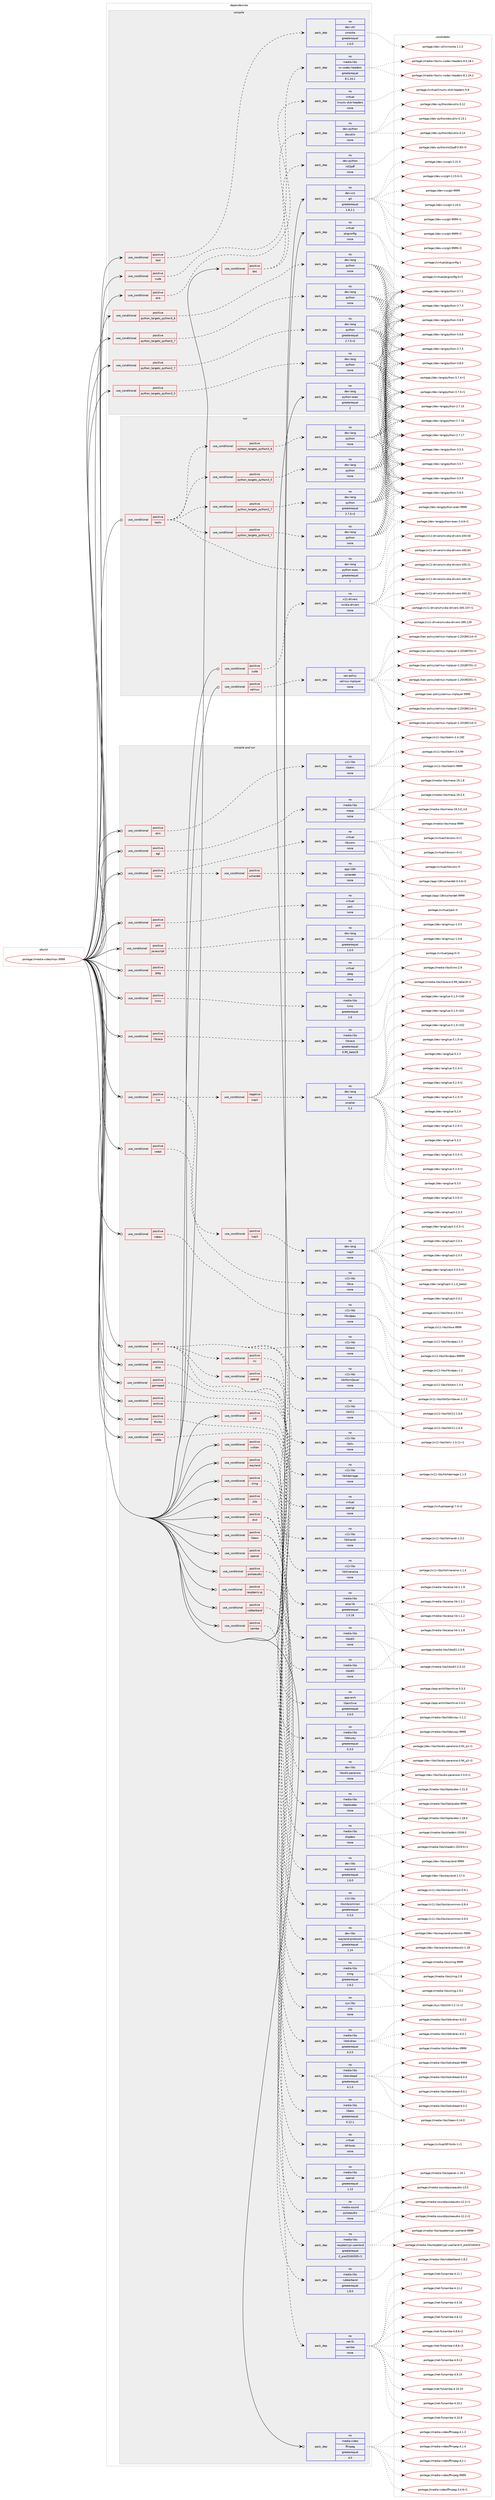 digraph prolog {

# *************
# Graph options
# *************

newrank=true;
concentrate=true;
compound=true;
graph [rankdir=LR,fontname=Helvetica,fontsize=10,ranksep=1.5];#, ranksep=2.5, nodesep=0.2];
edge  [arrowhead=vee];
node  [fontname=Helvetica,fontsize=10];

# **********
# The ebuild
# **********

subgraph cluster_leftcol {
color=gray;
rank=same;
label=<<i>ebuild</i>>;
id [label="portage://media-video/mpv-9999", color=red, width=4, href="../media-video/mpv-9999.svg"];
}

# ****************
# The dependencies
# ****************

subgraph cluster_midcol {
color=gray;
label=<<i>dependencies</i>>;
subgraph cluster_compile {
fillcolor="#eeeeee";
style=filled;
label=<<i>compile</i>>;
subgraph cond85278 {
dependency341945 [label=<<TABLE BORDER="0" CELLBORDER="1" CELLSPACING="0" CELLPADDING="4"><TR><TD ROWSPAN="3" CELLPADDING="10">use_conditional</TD></TR><TR><TD>positive</TD></TR><TR><TD>cuda</TD></TR></TABLE>>, shape=none, color=red];
subgraph pack251077 {
dependency341946 [label=<<TABLE BORDER="0" CELLBORDER="1" CELLSPACING="0" CELLPADDING="4" WIDTH="220"><TR><TD ROWSPAN="6" CELLPADDING="30">pack_dep</TD></TR><TR><TD WIDTH="110">no</TD></TR><TR><TD>media-libs</TD></TR><TR><TD>nv-codec-headers</TD></TR><TR><TD>greaterequal</TD></TR><TR><TD>8.1.24.1</TD></TR></TABLE>>, shape=none, color=blue];
}
dependency341945:e -> dependency341946:w [weight=20,style="dashed",arrowhead="vee"];
}
id:e -> dependency341945:w [weight=20,style="solid",arrowhead="vee"];
subgraph cond85279 {
dependency341947 [label=<<TABLE BORDER="0" CELLBORDER="1" CELLSPACING="0" CELLPADDING="4"><TR><TD ROWSPAN="3" CELLPADDING="10">use_conditional</TD></TR><TR><TD>positive</TD></TR><TR><TD>doc</TD></TR></TABLE>>, shape=none, color=red];
subgraph pack251078 {
dependency341948 [label=<<TABLE BORDER="0" CELLBORDER="1" CELLSPACING="0" CELLPADDING="4" WIDTH="220"><TR><TD ROWSPAN="6" CELLPADDING="30">pack_dep</TD></TR><TR><TD WIDTH="110">no</TD></TR><TR><TD>dev-python</TD></TR><TR><TD>docutils</TD></TR><TR><TD>none</TD></TR><TR><TD></TD></TR></TABLE>>, shape=none, color=blue];
}
dependency341947:e -> dependency341948:w [weight=20,style="dashed",arrowhead="vee"];
subgraph pack251079 {
dependency341949 [label=<<TABLE BORDER="0" CELLBORDER="1" CELLSPACING="0" CELLPADDING="4" WIDTH="220"><TR><TD ROWSPAN="6" CELLPADDING="30">pack_dep</TD></TR><TR><TD WIDTH="110">no</TD></TR><TR><TD>dev-python</TD></TR><TR><TD>rst2pdf</TD></TR><TR><TD>none</TD></TR><TR><TD></TD></TR></TABLE>>, shape=none, color=blue];
}
dependency341947:e -> dependency341949:w [weight=20,style="dashed",arrowhead="vee"];
}
id:e -> dependency341947:w [weight=20,style="solid",arrowhead="vee"];
subgraph cond85280 {
dependency341950 [label=<<TABLE BORDER="0" CELLBORDER="1" CELLSPACING="0" CELLPADDING="4"><TR><TD ROWSPAN="3" CELLPADDING="10">use_conditional</TD></TR><TR><TD>positive</TD></TR><TR><TD>dvb</TD></TR></TABLE>>, shape=none, color=red];
subgraph pack251080 {
dependency341951 [label=<<TABLE BORDER="0" CELLBORDER="1" CELLSPACING="0" CELLPADDING="4" WIDTH="220"><TR><TD ROWSPAN="6" CELLPADDING="30">pack_dep</TD></TR><TR><TD WIDTH="110">no</TD></TR><TR><TD>virtual</TD></TR><TR><TD>linuxtv-dvb-headers</TD></TR><TR><TD>none</TD></TR><TR><TD></TD></TR></TABLE>>, shape=none, color=blue];
}
dependency341950:e -> dependency341951:w [weight=20,style="dashed",arrowhead="vee"];
}
id:e -> dependency341950:w [weight=20,style="solid",arrowhead="vee"];
subgraph cond85281 {
dependency341952 [label=<<TABLE BORDER="0" CELLBORDER="1" CELLSPACING="0" CELLPADDING="4"><TR><TD ROWSPAN="3" CELLPADDING="10">use_conditional</TD></TR><TR><TD>positive</TD></TR><TR><TD>python_targets_python2_7</TD></TR></TABLE>>, shape=none, color=red];
subgraph pack251081 {
dependency341953 [label=<<TABLE BORDER="0" CELLBORDER="1" CELLSPACING="0" CELLPADDING="4" WIDTH="220"><TR><TD ROWSPAN="6" CELLPADDING="30">pack_dep</TD></TR><TR><TD WIDTH="110">no</TD></TR><TR><TD>dev-lang</TD></TR><TR><TD>python</TD></TR><TR><TD>greaterequal</TD></TR><TR><TD>2.7.5-r2</TD></TR></TABLE>>, shape=none, color=blue];
}
dependency341952:e -> dependency341953:w [weight=20,style="dashed",arrowhead="vee"];
}
id:e -> dependency341952:w [weight=20,style="solid",arrowhead="vee"];
subgraph cond85282 {
dependency341954 [label=<<TABLE BORDER="0" CELLBORDER="1" CELLSPACING="0" CELLPADDING="4"><TR><TD ROWSPAN="3" CELLPADDING="10">use_conditional</TD></TR><TR><TD>positive</TD></TR><TR><TD>python_targets_python3_5</TD></TR></TABLE>>, shape=none, color=red];
subgraph pack251082 {
dependency341955 [label=<<TABLE BORDER="0" CELLBORDER="1" CELLSPACING="0" CELLPADDING="4" WIDTH="220"><TR><TD ROWSPAN="6" CELLPADDING="30">pack_dep</TD></TR><TR><TD WIDTH="110">no</TD></TR><TR><TD>dev-lang</TD></TR><TR><TD>python</TD></TR><TR><TD>none</TD></TR><TR><TD></TD></TR></TABLE>>, shape=none, color=blue];
}
dependency341954:e -> dependency341955:w [weight=20,style="dashed",arrowhead="vee"];
}
id:e -> dependency341954:w [weight=20,style="solid",arrowhead="vee"];
subgraph cond85283 {
dependency341956 [label=<<TABLE BORDER="0" CELLBORDER="1" CELLSPACING="0" CELLPADDING="4"><TR><TD ROWSPAN="3" CELLPADDING="10">use_conditional</TD></TR><TR><TD>positive</TD></TR><TR><TD>python_targets_python3_6</TD></TR></TABLE>>, shape=none, color=red];
subgraph pack251083 {
dependency341957 [label=<<TABLE BORDER="0" CELLBORDER="1" CELLSPACING="0" CELLPADDING="4" WIDTH="220"><TR><TD ROWSPAN="6" CELLPADDING="30">pack_dep</TD></TR><TR><TD WIDTH="110">no</TD></TR><TR><TD>dev-lang</TD></TR><TR><TD>python</TD></TR><TR><TD>none</TD></TR><TR><TD></TD></TR></TABLE>>, shape=none, color=blue];
}
dependency341956:e -> dependency341957:w [weight=20,style="dashed",arrowhead="vee"];
}
id:e -> dependency341956:w [weight=20,style="solid",arrowhead="vee"];
subgraph cond85284 {
dependency341958 [label=<<TABLE BORDER="0" CELLBORDER="1" CELLSPACING="0" CELLPADDING="4"><TR><TD ROWSPAN="3" CELLPADDING="10">use_conditional</TD></TR><TR><TD>positive</TD></TR><TR><TD>python_targets_python3_7</TD></TR></TABLE>>, shape=none, color=red];
subgraph pack251084 {
dependency341959 [label=<<TABLE BORDER="0" CELLBORDER="1" CELLSPACING="0" CELLPADDING="4" WIDTH="220"><TR><TD ROWSPAN="6" CELLPADDING="30">pack_dep</TD></TR><TR><TD WIDTH="110">no</TD></TR><TR><TD>dev-lang</TD></TR><TR><TD>python</TD></TR><TR><TD>none</TD></TR><TR><TD></TD></TR></TABLE>>, shape=none, color=blue];
}
dependency341958:e -> dependency341959:w [weight=20,style="dashed",arrowhead="vee"];
}
id:e -> dependency341958:w [weight=20,style="solid",arrowhead="vee"];
subgraph cond85285 {
dependency341960 [label=<<TABLE BORDER="0" CELLBORDER="1" CELLSPACING="0" CELLPADDING="4"><TR><TD ROWSPAN="3" CELLPADDING="10">use_conditional</TD></TR><TR><TD>positive</TD></TR><TR><TD>test</TD></TR></TABLE>>, shape=none, color=red];
subgraph pack251085 {
dependency341961 [label=<<TABLE BORDER="0" CELLBORDER="1" CELLSPACING="0" CELLPADDING="4" WIDTH="220"><TR><TD ROWSPAN="6" CELLPADDING="30">pack_dep</TD></TR><TR><TD WIDTH="110">no</TD></TR><TR><TD>dev-util</TD></TR><TR><TD>cmocka</TD></TR><TR><TD>greaterequal</TD></TR><TR><TD>1.0.0</TD></TR></TABLE>>, shape=none, color=blue];
}
dependency341960:e -> dependency341961:w [weight=20,style="dashed",arrowhead="vee"];
}
id:e -> dependency341960:w [weight=20,style="solid",arrowhead="vee"];
subgraph pack251086 {
dependency341962 [label=<<TABLE BORDER="0" CELLBORDER="1" CELLSPACING="0" CELLPADDING="4" WIDTH="220"><TR><TD ROWSPAN="6" CELLPADDING="30">pack_dep</TD></TR><TR><TD WIDTH="110">no</TD></TR><TR><TD>dev-lang</TD></TR><TR><TD>python-exec</TD></TR><TR><TD>greaterequal</TD></TR><TR><TD>2</TD></TR></TABLE>>, shape=none, color=blue];
}
id:e -> dependency341962:w [weight=20,style="solid",arrowhead="vee"];
subgraph pack251087 {
dependency341963 [label=<<TABLE BORDER="0" CELLBORDER="1" CELLSPACING="0" CELLPADDING="4" WIDTH="220"><TR><TD ROWSPAN="6" CELLPADDING="30">pack_dep</TD></TR><TR><TD WIDTH="110">no</TD></TR><TR><TD>dev-vcs</TD></TR><TR><TD>git</TD></TR><TR><TD>greaterequal</TD></TR><TR><TD>1.8.2.1</TD></TR></TABLE>>, shape=none, color=blue];
}
id:e -> dependency341963:w [weight=20,style="solid",arrowhead="vee"];
subgraph pack251088 {
dependency341964 [label=<<TABLE BORDER="0" CELLBORDER="1" CELLSPACING="0" CELLPADDING="4" WIDTH="220"><TR><TD ROWSPAN="6" CELLPADDING="30">pack_dep</TD></TR><TR><TD WIDTH="110">no</TD></TR><TR><TD>virtual</TD></TR><TR><TD>pkgconfig</TD></TR><TR><TD>none</TD></TR><TR><TD></TD></TR></TABLE>>, shape=none, color=blue];
}
id:e -> dependency341964:w [weight=20,style="solid",arrowhead="vee"];
}
subgraph cluster_compileandrun {
fillcolor="#eeeeee";
style=filled;
label=<<i>compile and run</i>>;
subgraph cond85286 {
dependency341965 [label=<<TABLE BORDER="0" CELLBORDER="1" CELLSPACING="0" CELLPADDING="4"><TR><TD ROWSPAN="3" CELLPADDING="10">use_conditional</TD></TR><TR><TD>positive</TD></TR><TR><TD>X</TD></TR></TABLE>>, shape=none, color=red];
subgraph pack251089 {
dependency341966 [label=<<TABLE BORDER="0" CELLBORDER="1" CELLSPACING="0" CELLPADDING="4" WIDTH="220"><TR><TD ROWSPAN="6" CELLPADDING="30">pack_dep</TD></TR><TR><TD WIDTH="110">no</TD></TR><TR><TD>x11-libs</TD></TR><TR><TD>libX11</TD></TR><TR><TD>none</TD></TR><TR><TD></TD></TR></TABLE>>, shape=none, color=blue];
}
dependency341965:e -> dependency341966:w [weight=20,style="dashed",arrowhead="vee"];
subgraph pack251090 {
dependency341967 [label=<<TABLE BORDER="0" CELLBORDER="1" CELLSPACING="0" CELLPADDING="4" WIDTH="220"><TR><TD ROWSPAN="6" CELLPADDING="30">pack_dep</TD></TR><TR><TD WIDTH="110">no</TD></TR><TR><TD>x11-libs</TD></TR><TR><TD>libXScrnSaver</TD></TR><TR><TD>none</TD></TR><TR><TD></TD></TR></TABLE>>, shape=none, color=blue];
}
dependency341965:e -> dependency341967:w [weight=20,style="dashed",arrowhead="vee"];
subgraph pack251091 {
dependency341968 [label=<<TABLE BORDER="0" CELLBORDER="1" CELLSPACING="0" CELLPADDING="4" WIDTH="220"><TR><TD ROWSPAN="6" CELLPADDING="30">pack_dep</TD></TR><TR><TD WIDTH="110">no</TD></TR><TR><TD>x11-libs</TD></TR><TR><TD>libXext</TD></TR><TR><TD>none</TD></TR><TR><TD></TD></TR></TABLE>>, shape=none, color=blue];
}
dependency341965:e -> dependency341968:w [weight=20,style="dashed",arrowhead="vee"];
subgraph pack251092 {
dependency341969 [label=<<TABLE BORDER="0" CELLBORDER="1" CELLSPACING="0" CELLPADDING="4" WIDTH="220"><TR><TD ROWSPAN="6" CELLPADDING="30">pack_dep</TD></TR><TR><TD WIDTH="110">no</TD></TR><TR><TD>x11-libs</TD></TR><TR><TD>libXinerama</TD></TR><TR><TD>none</TD></TR><TR><TD></TD></TR></TABLE>>, shape=none, color=blue];
}
dependency341965:e -> dependency341969:w [weight=20,style="dashed",arrowhead="vee"];
subgraph pack251093 {
dependency341970 [label=<<TABLE BORDER="0" CELLBORDER="1" CELLSPACING="0" CELLPADDING="4" WIDTH="220"><TR><TD ROWSPAN="6" CELLPADDING="30">pack_dep</TD></TR><TR><TD WIDTH="110">no</TD></TR><TR><TD>x11-libs</TD></TR><TR><TD>libXrandr</TD></TR><TR><TD>none</TD></TR><TR><TD></TD></TR></TABLE>>, shape=none, color=blue];
}
dependency341965:e -> dependency341970:w [weight=20,style="dashed",arrowhead="vee"];
subgraph cond85287 {
dependency341971 [label=<<TABLE BORDER="0" CELLBORDER="1" CELLSPACING="0" CELLPADDING="4"><TR><TD ROWSPAN="3" CELLPADDING="10">use_conditional</TD></TR><TR><TD>positive</TD></TR><TR><TD>opengl</TD></TR></TABLE>>, shape=none, color=red];
subgraph pack251094 {
dependency341972 [label=<<TABLE BORDER="0" CELLBORDER="1" CELLSPACING="0" CELLPADDING="4" WIDTH="220"><TR><TD ROWSPAN="6" CELLPADDING="30">pack_dep</TD></TR><TR><TD WIDTH="110">no</TD></TR><TR><TD>x11-libs</TD></TR><TR><TD>libXdamage</TD></TR><TR><TD>none</TD></TR><TR><TD></TD></TR></TABLE>>, shape=none, color=blue];
}
dependency341971:e -> dependency341972:w [weight=20,style="dashed",arrowhead="vee"];
subgraph pack251095 {
dependency341973 [label=<<TABLE BORDER="0" CELLBORDER="1" CELLSPACING="0" CELLPADDING="4" WIDTH="220"><TR><TD ROWSPAN="6" CELLPADDING="30">pack_dep</TD></TR><TR><TD WIDTH="110">no</TD></TR><TR><TD>virtual</TD></TR><TR><TD>opengl</TD></TR><TR><TD>none</TD></TR><TR><TD></TD></TR></TABLE>>, shape=none, color=blue];
}
dependency341971:e -> dependency341973:w [weight=20,style="dashed",arrowhead="vee"];
}
dependency341965:e -> dependency341971:w [weight=20,style="dashed",arrowhead="vee"];
subgraph cond85288 {
dependency341974 [label=<<TABLE BORDER="0" CELLBORDER="1" CELLSPACING="0" CELLPADDING="4"><TR><TD ROWSPAN="3" CELLPADDING="10">use_conditional</TD></TR><TR><TD>positive</TD></TR><TR><TD>xv</TD></TR></TABLE>>, shape=none, color=red];
subgraph pack251096 {
dependency341975 [label=<<TABLE BORDER="0" CELLBORDER="1" CELLSPACING="0" CELLPADDING="4" WIDTH="220"><TR><TD ROWSPAN="6" CELLPADDING="30">pack_dep</TD></TR><TR><TD WIDTH="110">no</TD></TR><TR><TD>x11-libs</TD></TR><TR><TD>libXv</TD></TR><TR><TD>none</TD></TR><TR><TD></TD></TR></TABLE>>, shape=none, color=blue];
}
dependency341974:e -> dependency341975:w [weight=20,style="dashed",arrowhead="vee"];
}
dependency341965:e -> dependency341974:w [weight=20,style="dashed",arrowhead="vee"];
}
id:e -> dependency341965:w [weight=20,style="solid",arrowhead="odotvee"];
subgraph cond85289 {
dependency341976 [label=<<TABLE BORDER="0" CELLBORDER="1" CELLSPACING="0" CELLPADDING="4"><TR><TD ROWSPAN="3" CELLPADDING="10">use_conditional</TD></TR><TR><TD>positive</TD></TR><TR><TD>alsa</TD></TR></TABLE>>, shape=none, color=red];
subgraph pack251097 {
dependency341977 [label=<<TABLE BORDER="0" CELLBORDER="1" CELLSPACING="0" CELLPADDING="4" WIDTH="220"><TR><TD ROWSPAN="6" CELLPADDING="30">pack_dep</TD></TR><TR><TD WIDTH="110">no</TD></TR><TR><TD>media-libs</TD></TR><TR><TD>alsa-lib</TD></TR><TR><TD>greaterequal</TD></TR><TR><TD>1.0.18</TD></TR></TABLE>>, shape=none, color=blue];
}
dependency341976:e -> dependency341977:w [weight=20,style="dashed",arrowhead="vee"];
}
id:e -> dependency341976:w [weight=20,style="solid",arrowhead="odotvee"];
subgraph cond85290 {
dependency341978 [label=<<TABLE BORDER="0" CELLBORDER="1" CELLSPACING="0" CELLPADDING="4"><TR><TD ROWSPAN="3" CELLPADDING="10">use_conditional</TD></TR><TR><TD>positive</TD></TR><TR><TD>archive</TD></TR></TABLE>>, shape=none, color=red];
subgraph pack251098 {
dependency341979 [label=<<TABLE BORDER="0" CELLBORDER="1" CELLSPACING="0" CELLPADDING="4" WIDTH="220"><TR><TD ROWSPAN="6" CELLPADDING="30">pack_dep</TD></TR><TR><TD WIDTH="110">no</TD></TR><TR><TD>app-arch</TD></TR><TR><TD>libarchive</TD></TR><TR><TD>greaterequal</TD></TR><TR><TD>3.0.0</TD></TR></TABLE>>, shape=none, color=blue];
}
dependency341978:e -> dependency341979:w [weight=20,style="dashed",arrowhead="vee"];
}
id:e -> dependency341978:w [weight=20,style="solid",arrowhead="odotvee"];
subgraph cond85291 {
dependency341980 [label=<<TABLE BORDER="0" CELLBORDER="1" CELLSPACING="0" CELLPADDING="4"><TR><TD ROWSPAN="3" CELLPADDING="10">use_conditional</TD></TR><TR><TD>positive</TD></TR><TR><TD>bluray</TD></TR></TABLE>>, shape=none, color=red];
subgraph pack251099 {
dependency341981 [label=<<TABLE BORDER="0" CELLBORDER="1" CELLSPACING="0" CELLPADDING="4" WIDTH="220"><TR><TD ROWSPAN="6" CELLPADDING="30">pack_dep</TD></TR><TR><TD WIDTH="110">no</TD></TR><TR><TD>media-libs</TD></TR><TR><TD>libbluray</TD></TR><TR><TD>greaterequal</TD></TR><TR><TD>0.3.0</TD></TR></TABLE>>, shape=none, color=blue];
}
dependency341980:e -> dependency341981:w [weight=20,style="dashed",arrowhead="vee"];
}
id:e -> dependency341980:w [weight=20,style="solid",arrowhead="odotvee"];
subgraph cond85292 {
dependency341982 [label=<<TABLE BORDER="0" CELLBORDER="1" CELLSPACING="0" CELLPADDING="4"><TR><TD ROWSPAN="3" CELLPADDING="10">use_conditional</TD></TR><TR><TD>positive</TD></TR><TR><TD>cdda</TD></TR></TABLE>>, shape=none, color=red];
subgraph pack251100 {
dependency341983 [label=<<TABLE BORDER="0" CELLBORDER="1" CELLSPACING="0" CELLPADDING="4" WIDTH="220"><TR><TD ROWSPAN="6" CELLPADDING="30">pack_dep</TD></TR><TR><TD WIDTH="110">no</TD></TR><TR><TD>dev-libs</TD></TR><TR><TD>libcdio-paranoia</TD></TR><TR><TD>none</TD></TR><TR><TD></TD></TR></TABLE>>, shape=none, color=blue];
}
dependency341982:e -> dependency341983:w [weight=20,style="dashed",arrowhead="vee"];
}
id:e -> dependency341982:w [weight=20,style="solid",arrowhead="odotvee"];
subgraph cond85293 {
dependency341984 [label=<<TABLE BORDER="0" CELLBORDER="1" CELLSPACING="0" CELLPADDING="4"><TR><TD ROWSPAN="3" CELLPADDING="10">use_conditional</TD></TR><TR><TD>positive</TD></TR><TR><TD>drm</TD></TR></TABLE>>, shape=none, color=red];
subgraph pack251101 {
dependency341985 [label=<<TABLE BORDER="0" CELLBORDER="1" CELLSPACING="0" CELLPADDING="4" WIDTH="220"><TR><TD ROWSPAN="6" CELLPADDING="30">pack_dep</TD></TR><TR><TD WIDTH="110">no</TD></TR><TR><TD>x11-libs</TD></TR><TR><TD>libdrm</TD></TR><TR><TD>none</TD></TR><TR><TD></TD></TR></TABLE>>, shape=none, color=blue];
}
dependency341984:e -> dependency341985:w [weight=20,style="dashed",arrowhead="vee"];
}
id:e -> dependency341984:w [weight=20,style="solid",arrowhead="odotvee"];
subgraph cond85294 {
dependency341986 [label=<<TABLE BORDER="0" CELLBORDER="1" CELLSPACING="0" CELLPADDING="4"><TR><TD ROWSPAN="3" CELLPADDING="10">use_conditional</TD></TR><TR><TD>positive</TD></TR><TR><TD>dvd</TD></TR></TABLE>>, shape=none, color=red];
subgraph pack251102 {
dependency341987 [label=<<TABLE BORDER="0" CELLBORDER="1" CELLSPACING="0" CELLPADDING="4" WIDTH="220"><TR><TD ROWSPAN="6" CELLPADDING="30">pack_dep</TD></TR><TR><TD WIDTH="110">no</TD></TR><TR><TD>media-libs</TD></TR><TR><TD>libdvdnav</TD></TR><TR><TD>greaterequal</TD></TR><TR><TD>4.2.0</TD></TR></TABLE>>, shape=none, color=blue];
}
dependency341986:e -> dependency341987:w [weight=20,style="dashed",arrowhead="vee"];
subgraph pack251103 {
dependency341988 [label=<<TABLE BORDER="0" CELLBORDER="1" CELLSPACING="0" CELLPADDING="4" WIDTH="220"><TR><TD ROWSPAN="6" CELLPADDING="30">pack_dep</TD></TR><TR><TD WIDTH="110">no</TD></TR><TR><TD>media-libs</TD></TR><TR><TD>libdvdread</TD></TR><TR><TD>greaterequal</TD></TR><TR><TD>4.1.0</TD></TR></TABLE>>, shape=none, color=blue];
}
dependency341986:e -> dependency341988:w [weight=20,style="dashed",arrowhead="vee"];
}
id:e -> dependency341986:w [weight=20,style="solid",arrowhead="odotvee"];
subgraph cond85295 {
dependency341989 [label=<<TABLE BORDER="0" CELLBORDER="1" CELLSPACING="0" CELLPADDING="4"><TR><TD ROWSPAN="3" CELLPADDING="10">use_conditional</TD></TR><TR><TD>positive</TD></TR><TR><TD>egl</TD></TR></TABLE>>, shape=none, color=red];
subgraph pack251104 {
dependency341990 [label=<<TABLE BORDER="0" CELLBORDER="1" CELLSPACING="0" CELLPADDING="4" WIDTH="220"><TR><TD ROWSPAN="6" CELLPADDING="30">pack_dep</TD></TR><TR><TD WIDTH="110">no</TD></TR><TR><TD>media-libs</TD></TR><TR><TD>mesa</TD></TR><TR><TD>none</TD></TR><TR><TD></TD></TR></TABLE>>, shape=none, color=blue];
}
dependency341989:e -> dependency341990:w [weight=20,style="dashed",arrowhead="vee"];
}
id:e -> dependency341989:w [weight=20,style="solid",arrowhead="odotvee"];
subgraph cond85296 {
dependency341991 [label=<<TABLE BORDER="0" CELLBORDER="1" CELLSPACING="0" CELLPADDING="4"><TR><TD ROWSPAN="3" CELLPADDING="10">use_conditional</TD></TR><TR><TD>positive</TD></TR><TR><TD>gamepad</TD></TR></TABLE>>, shape=none, color=red];
subgraph pack251105 {
dependency341992 [label=<<TABLE BORDER="0" CELLBORDER="1" CELLSPACING="0" CELLPADDING="4" WIDTH="220"><TR><TD ROWSPAN="6" CELLPADDING="30">pack_dep</TD></TR><TR><TD WIDTH="110">no</TD></TR><TR><TD>media-libs</TD></TR><TR><TD>libsdl2</TD></TR><TR><TD>none</TD></TR><TR><TD></TD></TR></TABLE>>, shape=none, color=blue];
}
dependency341991:e -> dependency341992:w [weight=20,style="dashed",arrowhead="vee"];
}
id:e -> dependency341991:w [weight=20,style="solid",arrowhead="odotvee"];
subgraph cond85297 {
dependency341993 [label=<<TABLE BORDER="0" CELLBORDER="1" CELLSPACING="0" CELLPADDING="4"><TR><TD ROWSPAN="3" CELLPADDING="10">use_conditional</TD></TR><TR><TD>positive</TD></TR><TR><TD>iconv</TD></TR></TABLE>>, shape=none, color=red];
subgraph pack251106 {
dependency341994 [label=<<TABLE BORDER="0" CELLBORDER="1" CELLSPACING="0" CELLPADDING="4" WIDTH="220"><TR><TD ROWSPAN="6" CELLPADDING="30">pack_dep</TD></TR><TR><TD WIDTH="110">no</TD></TR><TR><TD>virtual</TD></TR><TR><TD>libiconv</TD></TR><TR><TD>none</TD></TR><TR><TD></TD></TR></TABLE>>, shape=none, color=blue];
}
dependency341993:e -> dependency341994:w [weight=20,style="dashed",arrowhead="vee"];
subgraph cond85298 {
dependency341995 [label=<<TABLE BORDER="0" CELLBORDER="1" CELLSPACING="0" CELLPADDING="4"><TR><TD ROWSPAN="3" CELLPADDING="10">use_conditional</TD></TR><TR><TD>positive</TD></TR><TR><TD>uchardet</TD></TR></TABLE>>, shape=none, color=red];
subgraph pack251107 {
dependency341996 [label=<<TABLE BORDER="0" CELLBORDER="1" CELLSPACING="0" CELLPADDING="4" WIDTH="220"><TR><TD ROWSPAN="6" CELLPADDING="30">pack_dep</TD></TR><TR><TD WIDTH="110">no</TD></TR><TR><TD>app-i18n</TD></TR><TR><TD>uchardet</TD></TR><TR><TD>none</TD></TR><TR><TD></TD></TR></TABLE>>, shape=none, color=blue];
}
dependency341995:e -> dependency341996:w [weight=20,style="dashed",arrowhead="vee"];
}
dependency341993:e -> dependency341995:w [weight=20,style="dashed",arrowhead="vee"];
}
id:e -> dependency341993:w [weight=20,style="solid",arrowhead="odotvee"];
subgraph cond85299 {
dependency341997 [label=<<TABLE BORDER="0" CELLBORDER="1" CELLSPACING="0" CELLPADDING="4"><TR><TD ROWSPAN="3" CELLPADDING="10">use_conditional</TD></TR><TR><TD>positive</TD></TR><TR><TD>jack</TD></TR></TABLE>>, shape=none, color=red];
subgraph pack251108 {
dependency341998 [label=<<TABLE BORDER="0" CELLBORDER="1" CELLSPACING="0" CELLPADDING="4" WIDTH="220"><TR><TD ROWSPAN="6" CELLPADDING="30">pack_dep</TD></TR><TR><TD WIDTH="110">no</TD></TR><TR><TD>virtual</TD></TR><TR><TD>jack</TD></TR><TR><TD>none</TD></TR><TR><TD></TD></TR></TABLE>>, shape=none, color=blue];
}
dependency341997:e -> dependency341998:w [weight=20,style="dashed",arrowhead="vee"];
}
id:e -> dependency341997:w [weight=20,style="solid",arrowhead="odotvee"];
subgraph cond85300 {
dependency341999 [label=<<TABLE BORDER="0" CELLBORDER="1" CELLSPACING="0" CELLPADDING="4"><TR><TD ROWSPAN="3" CELLPADDING="10">use_conditional</TD></TR><TR><TD>positive</TD></TR><TR><TD>javascript</TD></TR></TABLE>>, shape=none, color=red];
subgraph pack251109 {
dependency342000 [label=<<TABLE BORDER="0" CELLBORDER="1" CELLSPACING="0" CELLPADDING="4" WIDTH="220"><TR><TD ROWSPAN="6" CELLPADDING="30">pack_dep</TD></TR><TR><TD WIDTH="110">no</TD></TR><TR><TD>dev-lang</TD></TR><TR><TD>mujs</TD></TR><TR><TD>greaterequal</TD></TR><TR><TD>1.0.0</TD></TR></TABLE>>, shape=none, color=blue];
}
dependency341999:e -> dependency342000:w [weight=20,style="dashed",arrowhead="vee"];
}
id:e -> dependency341999:w [weight=20,style="solid",arrowhead="odotvee"];
subgraph cond85301 {
dependency342001 [label=<<TABLE BORDER="0" CELLBORDER="1" CELLSPACING="0" CELLPADDING="4"><TR><TD ROWSPAN="3" CELLPADDING="10">use_conditional</TD></TR><TR><TD>positive</TD></TR><TR><TD>jpeg</TD></TR></TABLE>>, shape=none, color=red];
subgraph pack251110 {
dependency342002 [label=<<TABLE BORDER="0" CELLBORDER="1" CELLSPACING="0" CELLPADDING="4" WIDTH="220"><TR><TD ROWSPAN="6" CELLPADDING="30">pack_dep</TD></TR><TR><TD WIDTH="110">no</TD></TR><TR><TD>virtual</TD></TR><TR><TD>jpeg</TD></TR><TR><TD>none</TD></TR><TR><TD></TD></TR></TABLE>>, shape=none, color=blue];
}
dependency342001:e -> dependency342002:w [weight=20,style="dashed",arrowhead="vee"];
}
id:e -> dependency342001:w [weight=20,style="solid",arrowhead="odotvee"];
subgraph cond85302 {
dependency342003 [label=<<TABLE BORDER="0" CELLBORDER="1" CELLSPACING="0" CELLPADDING="4"><TR><TD ROWSPAN="3" CELLPADDING="10">use_conditional</TD></TR><TR><TD>positive</TD></TR><TR><TD>lcms</TD></TR></TABLE>>, shape=none, color=red];
subgraph pack251111 {
dependency342004 [label=<<TABLE BORDER="0" CELLBORDER="1" CELLSPACING="0" CELLPADDING="4" WIDTH="220"><TR><TD ROWSPAN="6" CELLPADDING="30">pack_dep</TD></TR><TR><TD WIDTH="110">no</TD></TR><TR><TD>media-libs</TD></TR><TR><TD>lcms</TD></TR><TR><TD>greaterequal</TD></TR><TR><TD>2.6</TD></TR></TABLE>>, shape=none, color=blue];
}
dependency342003:e -> dependency342004:w [weight=20,style="dashed",arrowhead="vee"];
}
id:e -> dependency342003:w [weight=20,style="solid",arrowhead="odotvee"];
subgraph cond85303 {
dependency342005 [label=<<TABLE BORDER="0" CELLBORDER="1" CELLSPACING="0" CELLPADDING="4"><TR><TD ROWSPAN="3" CELLPADDING="10">use_conditional</TD></TR><TR><TD>positive</TD></TR><TR><TD>libass</TD></TR></TABLE>>, shape=none, color=red];
subgraph pack251112 {
dependency342006 [label=<<TABLE BORDER="0" CELLBORDER="1" CELLSPACING="0" CELLPADDING="4" WIDTH="220"><TR><TD ROWSPAN="6" CELLPADDING="30">pack_dep</TD></TR><TR><TD WIDTH="110">no</TD></TR><TR><TD>media-libs</TD></TR><TR><TD>libass</TD></TR><TR><TD>greaterequal</TD></TR><TR><TD>0.12.1</TD></TR></TABLE>>, shape=none, color=blue];
}
dependency342005:e -> dependency342006:w [weight=20,style="dashed",arrowhead="vee"];
subgraph pack251113 {
dependency342007 [label=<<TABLE BORDER="0" CELLBORDER="1" CELLSPACING="0" CELLPADDING="4" WIDTH="220"><TR><TD ROWSPAN="6" CELLPADDING="30">pack_dep</TD></TR><TR><TD WIDTH="110">no</TD></TR><TR><TD>virtual</TD></TR><TR><TD>ttf-fonts</TD></TR><TR><TD>none</TD></TR><TR><TD></TD></TR></TABLE>>, shape=none, color=blue];
}
dependency342005:e -> dependency342007:w [weight=20,style="dashed",arrowhead="vee"];
}
id:e -> dependency342005:w [weight=20,style="solid",arrowhead="odotvee"];
subgraph cond85304 {
dependency342008 [label=<<TABLE BORDER="0" CELLBORDER="1" CELLSPACING="0" CELLPADDING="4"><TR><TD ROWSPAN="3" CELLPADDING="10">use_conditional</TD></TR><TR><TD>positive</TD></TR><TR><TD>libcaca</TD></TR></TABLE>>, shape=none, color=red];
subgraph pack251114 {
dependency342009 [label=<<TABLE BORDER="0" CELLBORDER="1" CELLSPACING="0" CELLPADDING="4" WIDTH="220"><TR><TD ROWSPAN="6" CELLPADDING="30">pack_dep</TD></TR><TR><TD WIDTH="110">no</TD></TR><TR><TD>media-libs</TD></TR><TR><TD>libcaca</TD></TR><TR><TD>greaterequal</TD></TR><TR><TD>0.99_beta18</TD></TR></TABLE>>, shape=none, color=blue];
}
dependency342008:e -> dependency342009:w [weight=20,style="dashed",arrowhead="vee"];
}
id:e -> dependency342008:w [weight=20,style="solid",arrowhead="odotvee"];
subgraph cond85305 {
dependency342010 [label=<<TABLE BORDER="0" CELLBORDER="1" CELLSPACING="0" CELLPADDING="4"><TR><TD ROWSPAN="3" CELLPADDING="10">use_conditional</TD></TR><TR><TD>positive</TD></TR><TR><TD>lua</TD></TR></TABLE>>, shape=none, color=red];
subgraph cond85306 {
dependency342011 [label=<<TABLE BORDER="0" CELLBORDER="1" CELLSPACING="0" CELLPADDING="4"><TR><TD ROWSPAN="3" CELLPADDING="10">use_conditional</TD></TR><TR><TD>negative</TD></TR><TR><TD>luajit</TD></TR></TABLE>>, shape=none, color=red];
subgraph pack251115 {
dependency342012 [label=<<TABLE BORDER="0" CELLBORDER="1" CELLSPACING="0" CELLPADDING="4" WIDTH="220"><TR><TD ROWSPAN="6" CELLPADDING="30">pack_dep</TD></TR><TR><TD WIDTH="110">no</TD></TR><TR><TD>dev-lang</TD></TR><TR><TD>lua</TD></TR><TR><TD>smaller</TD></TR><TR><TD>5.3</TD></TR></TABLE>>, shape=none, color=blue];
}
dependency342011:e -> dependency342012:w [weight=20,style="dashed",arrowhead="vee"];
}
dependency342010:e -> dependency342011:w [weight=20,style="dashed",arrowhead="vee"];
subgraph cond85307 {
dependency342013 [label=<<TABLE BORDER="0" CELLBORDER="1" CELLSPACING="0" CELLPADDING="4"><TR><TD ROWSPAN="3" CELLPADDING="10">use_conditional</TD></TR><TR><TD>positive</TD></TR><TR><TD>luajit</TD></TR></TABLE>>, shape=none, color=red];
subgraph pack251116 {
dependency342014 [label=<<TABLE BORDER="0" CELLBORDER="1" CELLSPACING="0" CELLPADDING="4" WIDTH="220"><TR><TD ROWSPAN="6" CELLPADDING="30">pack_dep</TD></TR><TR><TD WIDTH="110">no</TD></TR><TR><TD>dev-lang</TD></TR><TR><TD>luajit</TD></TR><TR><TD>none</TD></TR><TR><TD></TD></TR></TABLE>>, shape=none, color=blue];
}
dependency342013:e -> dependency342014:w [weight=20,style="dashed",arrowhead="vee"];
}
dependency342010:e -> dependency342013:w [weight=20,style="dashed",arrowhead="vee"];
}
id:e -> dependency342010:w [weight=20,style="solid",arrowhead="odotvee"];
subgraph cond85308 {
dependency342015 [label=<<TABLE BORDER="0" CELLBORDER="1" CELLSPACING="0" CELLPADDING="4"><TR><TD ROWSPAN="3" CELLPADDING="10">use_conditional</TD></TR><TR><TD>positive</TD></TR><TR><TD>openal</TD></TR></TABLE>>, shape=none, color=red];
subgraph pack251117 {
dependency342016 [label=<<TABLE BORDER="0" CELLBORDER="1" CELLSPACING="0" CELLPADDING="4" WIDTH="220"><TR><TD ROWSPAN="6" CELLPADDING="30">pack_dep</TD></TR><TR><TD WIDTH="110">no</TD></TR><TR><TD>media-libs</TD></TR><TR><TD>openal</TD></TR><TR><TD>greaterequal</TD></TR><TR><TD>1.13</TD></TR></TABLE>>, shape=none, color=blue];
}
dependency342015:e -> dependency342016:w [weight=20,style="dashed",arrowhead="vee"];
}
id:e -> dependency342015:w [weight=20,style="solid",arrowhead="odotvee"];
subgraph cond85309 {
dependency342017 [label=<<TABLE BORDER="0" CELLBORDER="1" CELLSPACING="0" CELLPADDING="4"><TR><TD ROWSPAN="3" CELLPADDING="10">use_conditional</TD></TR><TR><TD>positive</TD></TR><TR><TD>pulseaudio</TD></TR></TABLE>>, shape=none, color=red];
subgraph pack251118 {
dependency342018 [label=<<TABLE BORDER="0" CELLBORDER="1" CELLSPACING="0" CELLPADDING="4" WIDTH="220"><TR><TD ROWSPAN="6" CELLPADDING="30">pack_dep</TD></TR><TR><TD WIDTH="110">no</TD></TR><TR><TD>media-sound</TD></TR><TR><TD>pulseaudio</TD></TR><TR><TD>none</TD></TR><TR><TD></TD></TR></TABLE>>, shape=none, color=blue];
}
dependency342017:e -> dependency342018:w [weight=20,style="dashed",arrowhead="vee"];
}
id:e -> dependency342017:w [weight=20,style="solid",arrowhead="odotvee"];
subgraph cond85310 {
dependency342019 [label=<<TABLE BORDER="0" CELLBORDER="1" CELLSPACING="0" CELLPADDING="4"><TR><TD ROWSPAN="3" CELLPADDING="10">use_conditional</TD></TR><TR><TD>positive</TD></TR><TR><TD>raspberry-pi</TD></TR></TABLE>>, shape=none, color=red];
subgraph pack251119 {
dependency342020 [label=<<TABLE BORDER="0" CELLBORDER="1" CELLSPACING="0" CELLPADDING="4" WIDTH="220"><TR><TD ROWSPAN="6" CELLPADDING="30">pack_dep</TD></TR><TR><TD WIDTH="110">no</TD></TR><TR><TD>media-libs</TD></TR><TR><TD>raspberrypi-userland</TD></TR><TR><TD>greaterequal</TD></TR><TR><TD>0_pre20160305-r1</TD></TR></TABLE>>, shape=none, color=blue];
}
dependency342019:e -> dependency342020:w [weight=20,style="dashed",arrowhead="vee"];
}
id:e -> dependency342019:w [weight=20,style="solid",arrowhead="odotvee"];
subgraph cond85311 {
dependency342021 [label=<<TABLE BORDER="0" CELLBORDER="1" CELLSPACING="0" CELLPADDING="4"><TR><TD ROWSPAN="3" CELLPADDING="10">use_conditional</TD></TR><TR><TD>positive</TD></TR><TR><TD>rubberband</TD></TR></TABLE>>, shape=none, color=red];
subgraph pack251120 {
dependency342022 [label=<<TABLE BORDER="0" CELLBORDER="1" CELLSPACING="0" CELLPADDING="4" WIDTH="220"><TR><TD ROWSPAN="6" CELLPADDING="30">pack_dep</TD></TR><TR><TD WIDTH="110">no</TD></TR><TR><TD>media-libs</TD></TR><TR><TD>rubberband</TD></TR><TR><TD>greaterequal</TD></TR><TR><TD>1.8.0</TD></TR></TABLE>>, shape=none, color=blue];
}
dependency342021:e -> dependency342022:w [weight=20,style="dashed",arrowhead="vee"];
}
id:e -> dependency342021:w [weight=20,style="solid",arrowhead="odotvee"];
subgraph cond85312 {
dependency342023 [label=<<TABLE BORDER="0" CELLBORDER="1" CELLSPACING="0" CELLPADDING="4"><TR><TD ROWSPAN="3" CELLPADDING="10">use_conditional</TD></TR><TR><TD>positive</TD></TR><TR><TD>samba</TD></TR></TABLE>>, shape=none, color=red];
subgraph pack251121 {
dependency342024 [label=<<TABLE BORDER="0" CELLBORDER="1" CELLSPACING="0" CELLPADDING="4" WIDTH="220"><TR><TD ROWSPAN="6" CELLPADDING="30">pack_dep</TD></TR><TR><TD WIDTH="110">no</TD></TR><TR><TD>net-fs</TD></TR><TR><TD>samba</TD></TR><TR><TD>none</TD></TR><TR><TD></TD></TR></TABLE>>, shape=none, color=blue];
}
dependency342023:e -> dependency342024:w [weight=20,style="dashed",arrowhead="vee"];
}
id:e -> dependency342023:w [weight=20,style="solid",arrowhead="odotvee"];
subgraph cond85313 {
dependency342025 [label=<<TABLE BORDER="0" CELLBORDER="1" CELLSPACING="0" CELLPADDING="4"><TR><TD ROWSPAN="3" CELLPADDING="10">use_conditional</TD></TR><TR><TD>positive</TD></TR><TR><TD>sdl</TD></TR></TABLE>>, shape=none, color=red];
subgraph pack251122 {
dependency342026 [label=<<TABLE BORDER="0" CELLBORDER="1" CELLSPACING="0" CELLPADDING="4" WIDTH="220"><TR><TD ROWSPAN="6" CELLPADDING="30">pack_dep</TD></TR><TR><TD WIDTH="110">no</TD></TR><TR><TD>media-libs</TD></TR><TR><TD>libsdl2</TD></TR><TR><TD>none</TD></TR><TR><TD></TD></TR></TABLE>>, shape=none, color=blue];
}
dependency342025:e -> dependency342026:w [weight=20,style="dashed",arrowhead="vee"];
}
id:e -> dependency342025:w [weight=20,style="solid",arrowhead="odotvee"];
subgraph cond85314 {
dependency342027 [label=<<TABLE BORDER="0" CELLBORDER="1" CELLSPACING="0" CELLPADDING="4"><TR><TD ROWSPAN="3" CELLPADDING="10">use_conditional</TD></TR><TR><TD>positive</TD></TR><TR><TD>vaapi</TD></TR></TABLE>>, shape=none, color=red];
subgraph pack251123 {
dependency342028 [label=<<TABLE BORDER="0" CELLBORDER="1" CELLSPACING="0" CELLPADDING="4" WIDTH="220"><TR><TD ROWSPAN="6" CELLPADDING="30">pack_dep</TD></TR><TR><TD WIDTH="110">no</TD></TR><TR><TD>x11-libs</TD></TR><TR><TD>libva</TD></TR><TR><TD>none</TD></TR><TR><TD></TD></TR></TABLE>>, shape=none, color=blue];
}
dependency342027:e -> dependency342028:w [weight=20,style="dashed",arrowhead="vee"];
}
id:e -> dependency342027:w [weight=20,style="solid",arrowhead="odotvee"];
subgraph cond85315 {
dependency342029 [label=<<TABLE BORDER="0" CELLBORDER="1" CELLSPACING="0" CELLPADDING="4"><TR><TD ROWSPAN="3" CELLPADDING="10">use_conditional</TD></TR><TR><TD>positive</TD></TR><TR><TD>vdpau</TD></TR></TABLE>>, shape=none, color=red];
subgraph pack251124 {
dependency342030 [label=<<TABLE BORDER="0" CELLBORDER="1" CELLSPACING="0" CELLPADDING="4" WIDTH="220"><TR><TD ROWSPAN="6" CELLPADDING="30">pack_dep</TD></TR><TR><TD WIDTH="110">no</TD></TR><TR><TD>x11-libs</TD></TR><TR><TD>libvdpau</TD></TR><TR><TD>none</TD></TR><TR><TD></TD></TR></TABLE>>, shape=none, color=blue];
}
dependency342029:e -> dependency342030:w [weight=20,style="dashed",arrowhead="vee"];
}
id:e -> dependency342029:w [weight=20,style="solid",arrowhead="odotvee"];
subgraph cond85316 {
dependency342031 [label=<<TABLE BORDER="0" CELLBORDER="1" CELLSPACING="0" CELLPADDING="4"><TR><TD ROWSPAN="3" CELLPADDING="10">use_conditional</TD></TR><TR><TD>positive</TD></TR><TR><TD>vulkan</TD></TR></TABLE>>, shape=none, color=red];
subgraph pack251125 {
dependency342032 [label=<<TABLE BORDER="0" CELLBORDER="1" CELLSPACING="0" CELLPADDING="4" WIDTH="220"><TR><TD ROWSPAN="6" CELLPADDING="30">pack_dep</TD></TR><TR><TD WIDTH="110">no</TD></TR><TR><TD>media-libs</TD></TR><TR><TD>libplacebo</TD></TR><TR><TD>none</TD></TR><TR><TD></TD></TR></TABLE>>, shape=none, color=blue];
}
dependency342031:e -> dependency342032:w [weight=20,style="dashed",arrowhead="vee"];
subgraph pack251126 {
dependency342033 [label=<<TABLE BORDER="0" CELLBORDER="1" CELLSPACING="0" CELLPADDING="4" WIDTH="220"><TR><TD ROWSPAN="6" CELLPADDING="30">pack_dep</TD></TR><TR><TD WIDTH="110">no</TD></TR><TR><TD>media-libs</TD></TR><TR><TD>shaderc</TD></TR><TR><TD>none</TD></TR><TR><TD></TD></TR></TABLE>>, shape=none, color=blue];
}
dependency342031:e -> dependency342033:w [weight=20,style="dashed",arrowhead="vee"];
}
id:e -> dependency342031:w [weight=20,style="solid",arrowhead="odotvee"];
subgraph cond85317 {
dependency342034 [label=<<TABLE BORDER="0" CELLBORDER="1" CELLSPACING="0" CELLPADDING="4"><TR><TD ROWSPAN="3" CELLPADDING="10">use_conditional</TD></TR><TR><TD>positive</TD></TR><TR><TD>wayland</TD></TR></TABLE>>, shape=none, color=red];
subgraph pack251127 {
dependency342035 [label=<<TABLE BORDER="0" CELLBORDER="1" CELLSPACING="0" CELLPADDING="4" WIDTH="220"><TR><TD ROWSPAN="6" CELLPADDING="30">pack_dep</TD></TR><TR><TD WIDTH="110">no</TD></TR><TR><TD>dev-libs</TD></TR><TR><TD>wayland</TD></TR><TR><TD>greaterequal</TD></TR><TR><TD>1.6.0</TD></TR></TABLE>>, shape=none, color=blue];
}
dependency342034:e -> dependency342035:w [weight=20,style="dashed",arrowhead="vee"];
subgraph pack251128 {
dependency342036 [label=<<TABLE BORDER="0" CELLBORDER="1" CELLSPACING="0" CELLPADDING="4" WIDTH="220"><TR><TD ROWSPAN="6" CELLPADDING="30">pack_dep</TD></TR><TR><TD WIDTH="110">no</TD></TR><TR><TD>dev-libs</TD></TR><TR><TD>wayland-protocols</TD></TR><TR><TD>greaterequal</TD></TR><TR><TD>1.14</TD></TR></TABLE>>, shape=none, color=blue];
}
dependency342034:e -> dependency342036:w [weight=20,style="dashed",arrowhead="vee"];
subgraph pack251129 {
dependency342037 [label=<<TABLE BORDER="0" CELLBORDER="1" CELLSPACING="0" CELLPADDING="4" WIDTH="220"><TR><TD ROWSPAN="6" CELLPADDING="30">pack_dep</TD></TR><TR><TD WIDTH="110">no</TD></TR><TR><TD>x11-libs</TD></TR><TR><TD>libxkbcommon</TD></TR><TR><TD>greaterequal</TD></TR><TR><TD>0.3.0</TD></TR></TABLE>>, shape=none, color=blue];
}
dependency342034:e -> dependency342037:w [weight=20,style="dashed",arrowhead="vee"];
}
id:e -> dependency342034:w [weight=20,style="solid",arrowhead="odotvee"];
subgraph cond85318 {
dependency342038 [label=<<TABLE BORDER="0" CELLBORDER="1" CELLSPACING="0" CELLPADDING="4"><TR><TD ROWSPAN="3" CELLPADDING="10">use_conditional</TD></TR><TR><TD>positive</TD></TR><TR><TD>zimg</TD></TR></TABLE>>, shape=none, color=red];
subgraph pack251130 {
dependency342039 [label=<<TABLE BORDER="0" CELLBORDER="1" CELLSPACING="0" CELLPADDING="4" WIDTH="220"><TR><TD ROWSPAN="6" CELLPADDING="30">pack_dep</TD></TR><TR><TD WIDTH="110">no</TD></TR><TR><TD>media-libs</TD></TR><TR><TD>zimg</TD></TR><TR><TD>greaterequal</TD></TR><TR><TD>2.9.2</TD></TR></TABLE>>, shape=none, color=blue];
}
dependency342038:e -> dependency342039:w [weight=20,style="dashed",arrowhead="vee"];
}
id:e -> dependency342038:w [weight=20,style="solid",arrowhead="odotvee"];
subgraph cond85319 {
dependency342040 [label=<<TABLE BORDER="0" CELLBORDER="1" CELLSPACING="0" CELLPADDING="4"><TR><TD ROWSPAN="3" CELLPADDING="10">use_conditional</TD></TR><TR><TD>positive</TD></TR><TR><TD>zlib</TD></TR></TABLE>>, shape=none, color=red];
subgraph pack251131 {
dependency342041 [label=<<TABLE BORDER="0" CELLBORDER="1" CELLSPACING="0" CELLPADDING="4" WIDTH="220"><TR><TD ROWSPAN="6" CELLPADDING="30">pack_dep</TD></TR><TR><TD WIDTH="110">no</TD></TR><TR><TD>sys-libs</TD></TR><TR><TD>zlib</TD></TR><TR><TD>none</TD></TR><TR><TD></TD></TR></TABLE>>, shape=none, color=blue];
}
dependency342040:e -> dependency342041:w [weight=20,style="dashed",arrowhead="vee"];
}
id:e -> dependency342040:w [weight=20,style="solid",arrowhead="odotvee"];
subgraph pack251132 {
dependency342042 [label=<<TABLE BORDER="0" CELLBORDER="1" CELLSPACING="0" CELLPADDING="4" WIDTH="220"><TR><TD ROWSPAN="6" CELLPADDING="30">pack_dep</TD></TR><TR><TD WIDTH="110">no</TD></TR><TR><TD>media-video</TD></TR><TR><TD>ffmpeg</TD></TR><TR><TD>greaterequal</TD></TR><TR><TD>4.0</TD></TR></TABLE>>, shape=none, color=blue];
}
id:e -> dependency342042:w [weight=20,style="solid",arrowhead="odotvee"];
}
subgraph cluster_run {
fillcolor="#eeeeee";
style=filled;
label=<<i>run</i>>;
subgraph cond85320 {
dependency342043 [label=<<TABLE BORDER="0" CELLBORDER="1" CELLSPACING="0" CELLPADDING="4"><TR><TD ROWSPAN="3" CELLPADDING="10">use_conditional</TD></TR><TR><TD>positive</TD></TR><TR><TD>cuda</TD></TR></TABLE>>, shape=none, color=red];
subgraph pack251133 {
dependency342044 [label=<<TABLE BORDER="0" CELLBORDER="1" CELLSPACING="0" CELLPADDING="4" WIDTH="220"><TR><TD ROWSPAN="6" CELLPADDING="30">pack_dep</TD></TR><TR><TD WIDTH="110">no</TD></TR><TR><TD>x11-drivers</TD></TR><TR><TD>nvidia-drivers</TD></TR><TR><TD>none</TD></TR><TR><TD></TD></TR></TABLE>>, shape=none, color=blue];
}
dependency342043:e -> dependency342044:w [weight=20,style="dashed",arrowhead="vee"];
}
id:e -> dependency342043:w [weight=20,style="solid",arrowhead="odot"];
subgraph cond85321 {
dependency342045 [label=<<TABLE BORDER="0" CELLBORDER="1" CELLSPACING="0" CELLPADDING="4"><TR><TD ROWSPAN="3" CELLPADDING="10">use_conditional</TD></TR><TR><TD>positive</TD></TR><TR><TD>selinux</TD></TR></TABLE>>, shape=none, color=red];
subgraph pack251134 {
dependency342046 [label=<<TABLE BORDER="0" CELLBORDER="1" CELLSPACING="0" CELLPADDING="4" WIDTH="220"><TR><TD ROWSPAN="6" CELLPADDING="30">pack_dep</TD></TR><TR><TD WIDTH="110">no</TD></TR><TR><TD>sec-policy</TD></TR><TR><TD>selinux-mplayer</TD></TR><TR><TD>none</TD></TR><TR><TD></TD></TR></TABLE>>, shape=none, color=blue];
}
dependency342045:e -> dependency342046:w [weight=20,style="dashed",arrowhead="vee"];
}
id:e -> dependency342045:w [weight=20,style="solid",arrowhead="odot"];
subgraph cond85322 {
dependency342047 [label=<<TABLE BORDER="0" CELLBORDER="1" CELLSPACING="0" CELLPADDING="4"><TR><TD ROWSPAN="3" CELLPADDING="10">use_conditional</TD></TR><TR><TD>positive</TD></TR><TR><TD>tools</TD></TR></TABLE>>, shape=none, color=red];
subgraph cond85323 {
dependency342048 [label=<<TABLE BORDER="0" CELLBORDER="1" CELLSPACING="0" CELLPADDING="4"><TR><TD ROWSPAN="3" CELLPADDING="10">use_conditional</TD></TR><TR><TD>positive</TD></TR><TR><TD>python_targets_python2_7</TD></TR></TABLE>>, shape=none, color=red];
subgraph pack251135 {
dependency342049 [label=<<TABLE BORDER="0" CELLBORDER="1" CELLSPACING="0" CELLPADDING="4" WIDTH="220"><TR><TD ROWSPAN="6" CELLPADDING="30">pack_dep</TD></TR><TR><TD WIDTH="110">no</TD></TR><TR><TD>dev-lang</TD></TR><TR><TD>python</TD></TR><TR><TD>greaterequal</TD></TR><TR><TD>2.7.5-r2</TD></TR></TABLE>>, shape=none, color=blue];
}
dependency342048:e -> dependency342049:w [weight=20,style="dashed",arrowhead="vee"];
}
dependency342047:e -> dependency342048:w [weight=20,style="dashed",arrowhead="vee"];
subgraph cond85324 {
dependency342050 [label=<<TABLE BORDER="0" CELLBORDER="1" CELLSPACING="0" CELLPADDING="4"><TR><TD ROWSPAN="3" CELLPADDING="10">use_conditional</TD></TR><TR><TD>positive</TD></TR><TR><TD>python_targets_python3_5</TD></TR></TABLE>>, shape=none, color=red];
subgraph pack251136 {
dependency342051 [label=<<TABLE BORDER="0" CELLBORDER="1" CELLSPACING="0" CELLPADDING="4" WIDTH="220"><TR><TD ROWSPAN="6" CELLPADDING="30">pack_dep</TD></TR><TR><TD WIDTH="110">no</TD></TR><TR><TD>dev-lang</TD></TR><TR><TD>python</TD></TR><TR><TD>none</TD></TR><TR><TD></TD></TR></TABLE>>, shape=none, color=blue];
}
dependency342050:e -> dependency342051:w [weight=20,style="dashed",arrowhead="vee"];
}
dependency342047:e -> dependency342050:w [weight=20,style="dashed",arrowhead="vee"];
subgraph cond85325 {
dependency342052 [label=<<TABLE BORDER="0" CELLBORDER="1" CELLSPACING="0" CELLPADDING="4"><TR><TD ROWSPAN="3" CELLPADDING="10">use_conditional</TD></TR><TR><TD>positive</TD></TR><TR><TD>python_targets_python3_6</TD></TR></TABLE>>, shape=none, color=red];
subgraph pack251137 {
dependency342053 [label=<<TABLE BORDER="0" CELLBORDER="1" CELLSPACING="0" CELLPADDING="4" WIDTH="220"><TR><TD ROWSPAN="6" CELLPADDING="30">pack_dep</TD></TR><TR><TD WIDTH="110">no</TD></TR><TR><TD>dev-lang</TD></TR><TR><TD>python</TD></TR><TR><TD>none</TD></TR><TR><TD></TD></TR></TABLE>>, shape=none, color=blue];
}
dependency342052:e -> dependency342053:w [weight=20,style="dashed",arrowhead="vee"];
}
dependency342047:e -> dependency342052:w [weight=20,style="dashed",arrowhead="vee"];
subgraph cond85326 {
dependency342054 [label=<<TABLE BORDER="0" CELLBORDER="1" CELLSPACING="0" CELLPADDING="4"><TR><TD ROWSPAN="3" CELLPADDING="10">use_conditional</TD></TR><TR><TD>positive</TD></TR><TR><TD>python_targets_python3_7</TD></TR></TABLE>>, shape=none, color=red];
subgraph pack251138 {
dependency342055 [label=<<TABLE BORDER="0" CELLBORDER="1" CELLSPACING="0" CELLPADDING="4" WIDTH="220"><TR><TD ROWSPAN="6" CELLPADDING="30">pack_dep</TD></TR><TR><TD WIDTH="110">no</TD></TR><TR><TD>dev-lang</TD></TR><TR><TD>python</TD></TR><TR><TD>none</TD></TR><TR><TD></TD></TR></TABLE>>, shape=none, color=blue];
}
dependency342054:e -> dependency342055:w [weight=20,style="dashed",arrowhead="vee"];
}
dependency342047:e -> dependency342054:w [weight=20,style="dashed",arrowhead="vee"];
subgraph pack251139 {
dependency342056 [label=<<TABLE BORDER="0" CELLBORDER="1" CELLSPACING="0" CELLPADDING="4" WIDTH="220"><TR><TD ROWSPAN="6" CELLPADDING="30">pack_dep</TD></TR><TR><TD WIDTH="110">no</TD></TR><TR><TD>dev-lang</TD></TR><TR><TD>python-exec</TD></TR><TR><TD>greaterequal</TD></TR><TR><TD>2</TD></TR></TABLE>>, shape=none, color=blue];
}
dependency342047:e -> dependency342056:w [weight=20,style="dashed",arrowhead="vee"];
}
id:e -> dependency342047:w [weight=20,style="solid",arrowhead="odot"];
}
}

# **************
# The candidates
# **************

subgraph cluster_choices {
rank=same;
color=gray;
label=<<i>candidates</i>>;

subgraph choice251077 {
color=black;
nodesep=1;
choiceportage109101100105974510810598115471101184599111100101994510410197100101114115455646494650524650 [label="portage://media-libs/nv-codec-headers-8.1.24.2", color=red, width=4,href="../media-libs/nv-codec-headers-8.1.24.2.svg"];
choiceportage109101100105974510810598115471101184599111100101994510410197100101114115455746484649564649 [label="portage://media-libs/nv-codec-headers-9.0.18.1", color=red, width=4,href="../media-libs/nv-codec-headers-9.0.18.1.svg"];
dependency341946:e -> choiceportage109101100105974510810598115471101184599111100101994510410197100101114115455646494650524650:w [style=dotted,weight="100"];
dependency341946:e -> choiceportage109101100105974510810598115471101184599111100101994510410197100101114115455746484649564649:w [style=dotted,weight="100"];
}
subgraph choice251078 {
color=black;
nodesep=1;
choiceportage1001011184511212111610411111047100111991171161051081154548464950 [label="portage://dev-python/docutils-0.12", color=red, width=4,href="../dev-python/docutils-0.12.svg"];
choiceportage10010111845112121116104111110471001119911711610510811545484649514649 [label="portage://dev-python/docutils-0.13.1", color=red, width=4,href="../dev-python/docutils-0.13.1.svg"];
choiceportage1001011184511212111610411111047100111991171161051081154548464952 [label="portage://dev-python/docutils-0.14", color=red, width=4,href="../dev-python/docutils-0.14.svg"];
dependency341948:e -> choiceportage1001011184511212111610411111047100111991171161051081154548464950:w [style=dotted,weight="100"];
dependency341948:e -> choiceportage10010111845112121116104111110471001119911711610510811545484649514649:w [style=dotted,weight="100"];
dependency341948:e -> choiceportage1001011184511212111610411111047100111991171161051081154548464952:w [style=dotted,weight="100"];
}
subgraph choice251079 {
color=black;
nodesep=1;
choiceportage10010111845112121116104111110471141151165011210010245484657514511451 [label="portage://dev-python/rst2pdf-0.93-r3", color=red, width=4,href="../dev-python/rst2pdf-0.93-r3.svg"];
dependency341949:e -> choiceportage10010111845112121116104111110471141151165011210010245484657514511451:w [style=dotted,weight="100"];
}
subgraph choice251080 {
color=black;
nodesep=1;
choiceportage11810511411611797108471081051101171201161184510011898451041019710010111411545534656 [label="portage://virtual/linuxtv-dvb-headers-5.8", color=red, width=4,href="../virtual/linuxtv-dvb-headers-5.8.svg"];
dependency341951:e -> choiceportage11810511411611797108471081051101171201161184510011898451041019710010111411545534656:w [style=dotted,weight="100"];
}
subgraph choice251081 {
color=black;
nodesep=1;
choiceportage10010111845108971101034711212111610411111045504655464953 [label="portage://dev-lang/python-2.7.15", color=red, width=4,href="../dev-lang/python-2.7.15.svg"];
choiceportage10010111845108971101034711212111610411111045504655464954 [label="portage://dev-lang/python-2.7.16", color=red, width=4,href="../dev-lang/python-2.7.16.svg"];
choiceportage10010111845108971101034711212111610411111045504655464955 [label="portage://dev-lang/python-2.7.17", color=red, width=4,href="../dev-lang/python-2.7.17.svg"];
choiceportage100101118451089711010347112121116104111110455146534653 [label="portage://dev-lang/python-3.5.5", color=red, width=4,href="../dev-lang/python-3.5.5.svg"];
choiceportage100101118451089711010347112121116104111110455146534655 [label="portage://dev-lang/python-3.5.7", color=red, width=4,href="../dev-lang/python-3.5.7.svg"];
choiceportage100101118451089711010347112121116104111110455146534657 [label="portage://dev-lang/python-3.5.9", color=red, width=4,href="../dev-lang/python-3.5.9.svg"];
choiceportage100101118451089711010347112121116104111110455146544653 [label="portage://dev-lang/python-3.6.5", color=red, width=4,href="../dev-lang/python-3.6.5.svg"];
choiceportage100101118451089711010347112121116104111110455146544656 [label="portage://dev-lang/python-3.6.8", color=red, width=4,href="../dev-lang/python-3.6.8.svg"];
choiceportage100101118451089711010347112121116104111110455146544657 [label="portage://dev-lang/python-3.6.9", color=red, width=4,href="../dev-lang/python-3.6.9.svg"];
choiceportage100101118451089711010347112121116104111110455146554650 [label="portage://dev-lang/python-3.7.2", color=red, width=4,href="../dev-lang/python-3.7.2.svg"];
choiceportage100101118451089711010347112121116104111110455146554651 [label="portage://dev-lang/python-3.7.3", color=red, width=4,href="../dev-lang/python-3.7.3.svg"];
choiceportage1001011184510897110103471121211161041111104551465546524511449 [label="portage://dev-lang/python-3.7.4-r1", color=red, width=4,href="../dev-lang/python-3.7.4-r1.svg"];
choiceportage100101118451089711010347112121116104111110455146554653 [label="portage://dev-lang/python-3.7.5", color=red, width=4,href="../dev-lang/python-3.7.5.svg"];
choiceportage1001011184510897110103471121211161041111104551465546534511449 [label="portage://dev-lang/python-3.7.5-r1", color=red, width=4,href="../dev-lang/python-3.7.5-r1.svg"];
choiceportage100101118451089711010347112121116104111110455146564648 [label="portage://dev-lang/python-3.8.0", color=red, width=4,href="../dev-lang/python-3.8.0.svg"];
dependency341953:e -> choiceportage10010111845108971101034711212111610411111045504655464953:w [style=dotted,weight="100"];
dependency341953:e -> choiceportage10010111845108971101034711212111610411111045504655464954:w [style=dotted,weight="100"];
dependency341953:e -> choiceportage10010111845108971101034711212111610411111045504655464955:w [style=dotted,weight="100"];
dependency341953:e -> choiceportage100101118451089711010347112121116104111110455146534653:w [style=dotted,weight="100"];
dependency341953:e -> choiceportage100101118451089711010347112121116104111110455146534655:w [style=dotted,weight="100"];
dependency341953:e -> choiceportage100101118451089711010347112121116104111110455146534657:w [style=dotted,weight="100"];
dependency341953:e -> choiceportage100101118451089711010347112121116104111110455146544653:w [style=dotted,weight="100"];
dependency341953:e -> choiceportage100101118451089711010347112121116104111110455146544656:w [style=dotted,weight="100"];
dependency341953:e -> choiceportage100101118451089711010347112121116104111110455146544657:w [style=dotted,weight="100"];
dependency341953:e -> choiceportage100101118451089711010347112121116104111110455146554650:w [style=dotted,weight="100"];
dependency341953:e -> choiceportage100101118451089711010347112121116104111110455146554651:w [style=dotted,weight="100"];
dependency341953:e -> choiceportage1001011184510897110103471121211161041111104551465546524511449:w [style=dotted,weight="100"];
dependency341953:e -> choiceportage100101118451089711010347112121116104111110455146554653:w [style=dotted,weight="100"];
dependency341953:e -> choiceportage1001011184510897110103471121211161041111104551465546534511449:w [style=dotted,weight="100"];
dependency341953:e -> choiceportage100101118451089711010347112121116104111110455146564648:w [style=dotted,weight="100"];
}
subgraph choice251082 {
color=black;
nodesep=1;
choiceportage10010111845108971101034711212111610411111045504655464953 [label="portage://dev-lang/python-2.7.15", color=red, width=4,href="../dev-lang/python-2.7.15.svg"];
choiceportage10010111845108971101034711212111610411111045504655464954 [label="portage://dev-lang/python-2.7.16", color=red, width=4,href="../dev-lang/python-2.7.16.svg"];
choiceportage10010111845108971101034711212111610411111045504655464955 [label="portage://dev-lang/python-2.7.17", color=red, width=4,href="../dev-lang/python-2.7.17.svg"];
choiceportage100101118451089711010347112121116104111110455146534653 [label="portage://dev-lang/python-3.5.5", color=red, width=4,href="../dev-lang/python-3.5.5.svg"];
choiceportage100101118451089711010347112121116104111110455146534655 [label="portage://dev-lang/python-3.5.7", color=red, width=4,href="../dev-lang/python-3.5.7.svg"];
choiceportage100101118451089711010347112121116104111110455146534657 [label="portage://dev-lang/python-3.5.9", color=red, width=4,href="../dev-lang/python-3.5.9.svg"];
choiceportage100101118451089711010347112121116104111110455146544653 [label="portage://dev-lang/python-3.6.5", color=red, width=4,href="../dev-lang/python-3.6.5.svg"];
choiceportage100101118451089711010347112121116104111110455146544656 [label="portage://dev-lang/python-3.6.8", color=red, width=4,href="../dev-lang/python-3.6.8.svg"];
choiceportage100101118451089711010347112121116104111110455146544657 [label="portage://dev-lang/python-3.6.9", color=red, width=4,href="../dev-lang/python-3.6.9.svg"];
choiceportage100101118451089711010347112121116104111110455146554650 [label="portage://dev-lang/python-3.7.2", color=red, width=4,href="../dev-lang/python-3.7.2.svg"];
choiceportage100101118451089711010347112121116104111110455146554651 [label="portage://dev-lang/python-3.7.3", color=red, width=4,href="../dev-lang/python-3.7.3.svg"];
choiceportage1001011184510897110103471121211161041111104551465546524511449 [label="portage://dev-lang/python-3.7.4-r1", color=red, width=4,href="../dev-lang/python-3.7.4-r1.svg"];
choiceportage100101118451089711010347112121116104111110455146554653 [label="portage://dev-lang/python-3.7.5", color=red, width=4,href="../dev-lang/python-3.7.5.svg"];
choiceportage1001011184510897110103471121211161041111104551465546534511449 [label="portage://dev-lang/python-3.7.5-r1", color=red, width=4,href="../dev-lang/python-3.7.5-r1.svg"];
choiceportage100101118451089711010347112121116104111110455146564648 [label="portage://dev-lang/python-3.8.0", color=red, width=4,href="../dev-lang/python-3.8.0.svg"];
dependency341955:e -> choiceportage10010111845108971101034711212111610411111045504655464953:w [style=dotted,weight="100"];
dependency341955:e -> choiceportage10010111845108971101034711212111610411111045504655464954:w [style=dotted,weight="100"];
dependency341955:e -> choiceportage10010111845108971101034711212111610411111045504655464955:w [style=dotted,weight="100"];
dependency341955:e -> choiceportage100101118451089711010347112121116104111110455146534653:w [style=dotted,weight="100"];
dependency341955:e -> choiceportage100101118451089711010347112121116104111110455146534655:w [style=dotted,weight="100"];
dependency341955:e -> choiceportage100101118451089711010347112121116104111110455146534657:w [style=dotted,weight="100"];
dependency341955:e -> choiceportage100101118451089711010347112121116104111110455146544653:w [style=dotted,weight="100"];
dependency341955:e -> choiceportage100101118451089711010347112121116104111110455146544656:w [style=dotted,weight="100"];
dependency341955:e -> choiceportage100101118451089711010347112121116104111110455146544657:w [style=dotted,weight="100"];
dependency341955:e -> choiceportage100101118451089711010347112121116104111110455146554650:w [style=dotted,weight="100"];
dependency341955:e -> choiceportage100101118451089711010347112121116104111110455146554651:w [style=dotted,weight="100"];
dependency341955:e -> choiceportage1001011184510897110103471121211161041111104551465546524511449:w [style=dotted,weight="100"];
dependency341955:e -> choiceportage100101118451089711010347112121116104111110455146554653:w [style=dotted,weight="100"];
dependency341955:e -> choiceportage1001011184510897110103471121211161041111104551465546534511449:w [style=dotted,weight="100"];
dependency341955:e -> choiceportage100101118451089711010347112121116104111110455146564648:w [style=dotted,weight="100"];
}
subgraph choice251083 {
color=black;
nodesep=1;
choiceportage10010111845108971101034711212111610411111045504655464953 [label="portage://dev-lang/python-2.7.15", color=red, width=4,href="../dev-lang/python-2.7.15.svg"];
choiceportage10010111845108971101034711212111610411111045504655464954 [label="portage://dev-lang/python-2.7.16", color=red, width=4,href="../dev-lang/python-2.7.16.svg"];
choiceportage10010111845108971101034711212111610411111045504655464955 [label="portage://dev-lang/python-2.7.17", color=red, width=4,href="../dev-lang/python-2.7.17.svg"];
choiceportage100101118451089711010347112121116104111110455146534653 [label="portage://dev-lang/python-3.5.5", color=red, width=4,href="../dev-lang/python-3.5.5.svg"];
choiceportage100101118451089711010347112121116104111110455146534655 [label="portage://dev-lang/python-3.5.7", color=red, width=4,href="../dev-lang/python-3.5.7.svg"];
choiceportage100101118451089711010347112121116104111110455146534657 [label="portage://dev-lang/python-3.5.9", color=red, width=4,href="../dev-lang/python-3.5.9.svg"];
choiceportage100101118451089711010347112121116104111110455146544653 [label="portage://dev-lang/python-3.6.5", color=red, width=4,href="../dev-lang/python-3.6.5.svg"];
choiceportage100101118451089711010347112121116104111110455146544656 [label="portage://dev-lang/python-3.6.8", color=red, width=4,href="../dev-lang/python-3.6.8.svg"];
choiceportage100101118451089711010347112121116104111110455146544657 [label="portage://dev-lang/python-3.6.9", color=red, width=4,href="../dev-lang/python-3.6.9.svg"];
choiceportage100101118451089711010347112121116104111110455146554650 [label="portage://dev-lang/python-3.7.2", color=red, width=4,href="../dev-lang/python-3.7.2.svg"];
choiceportage100101118451089711010347112121116104111110455146554651 [label="portage://dev-lang/python-3.7.3", color=red, width=4,href="../dev-lang/python-3.7.3.svg"];
choiceportage1001011184510897110103471121211161041111104551465546524511449 [label="portage://dev-lang/python-3.7.4-r1", color=red, width=4,href="../dev-lang/python-3.7.4-r1.svg"];
choiceportage100101118451089711010347112121116104111110455146554653 [label="portage://dev-lang/python-3.7.5", color=red, width=4,href="../dev-lang/python-3.7.5.svg"];
choiceportage1001011184510897110103471121211161041111104551465546534511449 [label="portage://dev-lang/python-3.7.5-r1", color=red, width=4,href="../dev-lang/python-3.7.5-r1.svg"];
choiceportage100101118451089711010347112121116104111110455146564648 [label="portage://dev-lang/python-3.8.0", color=red, width=4,href="../dev-lang/python-3.8.0.svg"];
dependency341957:e -> choiceportage10010111845108971101034711212111610411111045504655464953:w [style=dotted,weight="100"];
dependency341957:e -> choiceportage10010111845108971101034711212111610411111045504655464954:w [style=dotted,weight="100"];
dependency341957:e -> choiceportage10010111845108971101034711212111610411111045504655464955:w [style=dotted,weight="100"];
dependency341957:e -> choiceportage100101118451089711010347112121116104111110455146534653:w [style=dotted,weight="100"];
dependency341957:e -> choiceportage100101118451089711010347112121116104111110455146534655:w [style=dotted,weight="100"];
dependency341957:e -> choiceportage100101118451089711010347112121116104111110455146534657:w [style=dotted,weight="100"];
dependency341957:e -> choiceportage100101118451089711010347112121116104111110455146544653:w [style=dotted,weight="100"];
dependency341957:e -> choiceportage100101118451089711010347112121116104111110455146544656:w [style=dotted,weight="100"];
dependency341957:e -> choiceportage100101118451089711010347112121116104111110455146544657:w [style=dotted,weight="100"];
dependency341957:e -> choiceportage100101118451089711010347112121116104111110455146554650:w [style=dotted,weight="100"];
dependency341957:e -> choiceportage100101118451089711010347112121116104111110455146554651:w [style=dotted,weight="100"];
dependency341957:e -> choiceportage1001011184510897110103471121211161041111104551465546524511449:w [style=dotted,weight="100"];
dependency341957:e -> choiceportage100101118451089711010347112121116104111110455146554653:w [style=dotted,weight="100"];
dependency341957:e -> choiceportage1001011184510897110103471121211161041111104551465546534511449:w [style=dotted,weight="100"];
dependency341957:e -> choiceportage100101118451089711010347112121116104111110455146564648:w [style=dotted,weight="100"];
}
subgraph choice251084 {
color=black;
nodesep=1;
choiceportage10010111845108971101034711212111610411111045504655464953 [label="portage://dev-lang/python-2.7.15", color=red, width=4,href="../dev-lang/python-2.7.15.svg"];
choiceportage10010111845108971101034711212111610411111045504655464954 [label="portage://dev-lang/python-2.7.16", color=red, width=4,href="../dev-lang/python-2.7.16.svg"];
choiceportage10010111845108971101034711212111610411111045504655464955 [label="portage://dev-lang/python-2.7.17", color=red, width=4,href="../dev-lang/python-2.7.17.svg"];
choiceportage100101118451089711010347112121116104111110455146534653 [label="portage://dev-lang/python-3.5.5", color=red, width=4,href="../dev-lang/python-3.5.5.svg"];
choiceportage100101118451089711010347112121116104111110455146534655 [label="portage://dev-lang/python-3.5.7", color=red, width=4,href="../dev-lang/python-3.5.7.svg"];
choiceportage100101118451089711010347112121116104111110455146534657 [label="portage://dev-lang/python-3.5.9", color=red, width=4,href="../dev-lang/python-3.5.9.svg"];
choiceportage100101118451089711010347112121116104111110455146544653 [label="portage://dev-lang/python-3.6.5", color=red, width=4,href="../dev-lang/python-3.6.5.svg"];
choiceportage100101118451089711010347112121116104111110455146544656 [label="portage://dev-lang/python-3.6.8", color=red, width=4,href="../dev-lang/python-3.6.8.svg"];
choiceportage100101118451089711010347112121116104111110455146544657 [label="portage://dev-lang/python-3.6.9", color=red, width=4,href="../dev-lang/python-3.6.9.svg"];
choiceportage100101118451089711010347112121116104111110455146554650 [label="portage://dev-lang/python-3.7.2", color=red, width=4,href="../dev-lang/python-3.7.2.svg"];
choiceportage100101118451089711010347112121116104111110455146554651 [label="portage://dev-lang/python-3.7.3", color=red, width=4,href="../dev-lang/python-3.7.3.svg"];
choiceportage1001011184510897110103471121211161041111104551465546524511449 [label="portage://dev-lang/python-3.7.4-r1", color=red, width=4,href="../dev-lang/python-3.7.4-r1.svg"];
choiceportage100101118451089711010347112121116104111110455146554653 [label="portage://dev-lang/python-3.7.5", color=red, width=4,href="../dev-lang/python-3.7.5.svg"];
choiceportage1001011184510897110103471121211161041111104551465546534511449 [label="portage://dev-lang/python-3.7.5-r1", color=red, width=4,href="../dev-lang/python-3.7.5-r1.svg"];
choiceportage100101118451089711010347112121116104111110455146564648 [label="portage://dev-lang/python-3.8.0", color=red, width=4,href="../dev-lang/python-3.8.0.svg"];
dependency341959:e -> choiceportage10010111845108971101034711212111610411111045504655464953:w [style=dotted,weight="100"];
dependency341959:e -> choiceportage10010111845108971101034711212111610411111045504655464954:w [style=dotted,weight="100"];
dependency341959:e -> choiceportage10010111845108971101034711212111610411111045504655464955:w [style=dotted,weight="100"];
dependency341959:e -> choiceportage100101118451089711010347112121116104111110455146534653:w [style=dotted,weight="100"];
dependency341959:e -> choiceportage100101118451089711010347112121116104111110455146534655:w [style=dotted,weight="100"];
dependency341959:e -> choiceportage100101118451089711010347112121116104111110455146534657:w [style=dotted,weight="100"];
dependency341959:e -> choiceportage100101118451089711010347112121116104111110455146544653:w [style=dotted,weight="100"];
dependency341959:e -> choiceportage100101118451089711010347112121116104111110455146544656:w [style=dotted,weight="100"];
dependency341959:e -> choiceportage100101118451089711010347112121116104111110455146544657:w [style=dotted,weight="100"];
dependency341959:e -> choiceportage100101118451089711010347112121116104111110455146554650:w [style=dotted,weight="100"];
dependency341959:e -> choiceportage100101118451089711010347112121116104111110455146554651:w [style=dotted,weight="100"];
dependency341959:e -> choiceportage1001011184510897110103471121211161041111104551465546524511449:w [style=dotted,weight="100"];
dependency341959:e -> choiceportage100101118451089711010347112121116104111110455146554653:w [style=dotted,weight="100"];
dependency341959:e -> choiceportage1001011184510897110103471121211161041111104551465546534511449:w [style=dotted,weight="100"];
dependency341959:e -> choiceportage100101118451089711010347112121116104111110455146564648:w [style=dotted,weight="100"];
}
subgraph choice251085 {
color=black;
nodesep=1;
choiceportage1001011184511711610510847991091119910797454946494653 [label="portage://dev-util/cmocka-1.1.5", color=red, width=4,href="../dev-util/cmocka-1.1.5.svg"];
dependency341961:e -> choiceportage1001011184511711610510847991091119910797454946494653:w [style=dotted,weight="100"];
}
subgraph choice251086 {
color=black;
nodesep=1;
choiceportage10010111845108971101034711212111610411111045101120101994550465246544511449 [label="portage://dev-lang/python-exec-2.4.6-r1", color=red, width=4,href="../dev-lang/python-exec-2.4.6-r1.svg"];
choiceportage10010111845108971101034711212111610411111045101120101994557575757 [label="portage://dev-lang/python-exec-9999", color=red, width=4,href="../dev-lang/python-exec-9999.svg"];
dependency341962:e -> choiceportage10010111845108971101034711212111610411111045101120101994550465246544511449:w [style=dotted,weight="100"];
dependency341962:e -> choiceportage10010111845108971101034711212111610411111045101120101994557575757:w [style=dotted,weight="100"];
}
subgraph choice251087 {
color=black;
nodesep=1;
choiceportage10010111845118991154710310511645504650494648 [label="portage://dev-vcs/git-2.21.0", color=red, width=4,href="../dev-vcs/git-2.21.0.svg"];
choiceportage100101118451189911547103105116455046505146484511449 [label="portage://dev-vcs/git-2.23.0-r1", color=red, width=4,href="../dev-vcs/git-2.23.0-r1.svg"];
choiceportage10010111845118991154710310511645504650524648 [label="portage://dev-vcs/git-2.24.0", color=red, width=4,href="../dev-vcs/git-2.24.0.svg"];
choiceportage1001011184511899115471031051164557575757 [label="portage://dev-vcs/git-9999", color=red, width=4,href="../dev-vcs/git-9999.svg"];
choiceportage10010111845118991154710310511645575757574511449 [label="portage://dev-vcs/git-9999-r1", color=red, width=4,href="../dev-vcs/git-9999-r1.svg"];
choiceportage10010111845118991154710310511645575757574511450 [label="portage://dev-vcs/git-9999-r2", color=red, width=4,href="../dev-vcs/git-9999-r2.svg"];
choiceportage10010111845118991154710310511645575757574511451 [label="portage://dev-vcs/git-9999-r3", color=red, width=4,href="../dev-vcs/git-9999-r3.svg"];
dependency341963:e -> choiceportage10010111845118991154710310511645504650494648:w [style=dotted,weight="100"];
dependency341963:e -> choiceportage100101118451189911547103105116455046505146484511449:w [style=dotted,weight="100"];
dependency341963:e -> choiceportage10010111845118991154710310511645504650524648:w [style=dotted,weight="100"];
dependency341963:e -> choiceportage1001011184511899115471031051164557575757:w [style=dotted,weight="100"];
dependency341963:e -> choiceportage10010111845118991154710310511645575757574511449:w [style=dotted,weight="100"];
dependency341963:e -> choiceportage10010111845118991154710310511645575757574511450:w [style=dotted,weight="100"];
dependency341963:e -> choiceportage10010111845118991154710310511645575757574511451:w [style=dotted,weight="100"];
}
subgraph choice251088 {
color=black;
nodesep=1;
choiceportage11810511411611797108471121071039911111010210510345484511449 [label="portage://virtual/pkgconfig-0-r1", color=red, width=4,href="../virtual/pkgconfig-0-r1.svg"];
choiceportage1181051141161179710847112107103991111101021051034549 [label="portage://virtual/pkgconfig-1", color=red, width=4,href="../virtual/pkgconfig-1.svg"];
dependency341964:e -> choiceportage11810511411611797108471121071039911111010210510345484511449:w [style=dotted,weight="100"];
dependency341964:e -> choiceportage1181051141161179710847112107103991111101021051034549:w [style=dotted,weight="100"];
}
subgraph choice251089 {
color=black;
nodesep=1;
choiceportage120494945108105981154710810598884949454946544656 [label="portage://x11-libs/libX11-1.6.8", color=red, width=4,href="../x11-libs/libX11-1.6.8.svg"];
choiceportage120494945108105981154710810598884949454946544657 [label="portage://x11-libs/libX11-1.6.9", color=red, width=4,href="../x11-libs/libX11-1.6.9.svg"];
dependency341966:e -> choiceportage120494945108105981154710810598884949454946544656:w [style=dotted,weight="100"];
dependency341966:e -> choiceportage120494945108105981154710810598884949454946544657:w [style=dotted,weight="100"];
}
subgraph choice251090 {
color=black;
nodesep=1;
choiceportage1204949451081059811547108105988883991141108397118101114454946504651 [label="portage://x11-libs/libXScrnSaver-1.2.3", color=red, width=4,href="../x11-libs/libXScrnSaver-1.2.3.svg"];
dependency341967:e -> choiceportage1204949451081059811547108105988883991141108397118101114454946504651:w [style=dotted,weight="100"];
}
subgraph choice251091 {
color=black;
nodesep=1;
choiceportage12049494510810598115471081059888101120116454946514652 [label="portage://x11-libs/libXext-1.3.4", color=red, width=4,href="../x11-libs/libXext-1.3.4.svg"];
dependency341968:e -> choiceportage12049494510810598115471081059888101120116454946514652:w [style=dotted,weight="100"];
}
subgraph choice251092 {
color=black;
nodesep=1;
choiceportage120494945108105981154710810598881051101011149710997454946494652 [label="portage://x11-libs/libXinerama-1.1.4", color=red, width=4,href="../x11-libs/libXinerama-1.1.4.svg"];
dependency341969:e -> choiceportage120494945108105981154710810598881051101011149710997454946494652:w [style=dotted,weight="100"];
}
subgraph choice251093 {
color=black;
nodesep=1;
choiceportage1204949451081059811547108105988811497110100114454946534650 [label="portage://x11-libs/libXrandr-1.5.2", color=red, width=4,href="../x11-libs/libXrandr-1.5.2.svg"];
dependency341970:e -> choiceportage1204949451081059811547108105988811497110100114454946534650:w [style=dotted,weight="100"];
}
subgraph choice251094 {
color=black;
nodesep=1;
choiceportage120494945108105981154710810598881009710997103101454946494653 [label="portage://x11-libs/libXdamage-1.1.5", color=red, width=4,href="../x11-libs/libXdamage-1.1.5.svg"];
dependency341972:e -> choiceportage120494945108105981154710810598881009710997103101454946494653:w [style=dotted,weight="100"];
}
subgraph choice251095 {
color=black;
nodesep=1;
choiceportage1181051141161179710847111112101110103108455546484511450 [label="portage://virtual/opengl-7.0-r2", color=red, width=4,href="../virtual/opengl-7.0-r2.svg"];
dependency341973:e -> choiceportage1181051141161179710847111112101110103108455546484511450:w [style=dotted,weight="100"];
}
subgraph choice251096 {
color=black;
nodesep=1;
choiceportage12049494510810598115471081059888118454946484649494511449 [label="portage://x11-libs/libXv-1.0.11-r1", color=red, width=4,href="../x11-libs/libXv-1.0.11-r1.svg"];
dependency341975:e -> choiceportage12049494510810598115471081059888118454946484649494511449:w [style=dotted,weight="100"];
}
subgraph choice251097 {
color=black;
nodesep=1;
choiceportage1091011001059745108105981154797108115974510810598454946494650 [label="portage://media-libs/alsa-lib-1.1.2", color=red, width=4,href="../media-libs/alsa-lib-1.1.2.svg"];
choiceportage1091011001059745108105981154797108115974510810598454946494656 [label="portage://media-libs/alsa-lib-1.1.8", color=red, width=4,href="../media-libs/alsa-lib-1.1.8.svg"];
choiceportage1091011001059745108105981154797108115974510810598454946494657 [label="portage://media-libs/alsa-lib-1.1.9", color=red, width=4,href="../media-libs/alsa-lib-1.1.9.svg"];
choiceportage1091011001059745108105981154797108115974510810598454946504649 [label="portage://media-libs/alsa-lib-1.2.1", color=red, width=4,href="../media-libs/alsa-lib-1.2.1.svg"];
dependency341977:e -> choiceportage1091011001059745108105981154797108115974510810598454946494650:w [style=dotted,weight="100"];
dependency341977:e -> choiceportage1091011001059745108105981154797108115974510810598454946494656:w [style=dotted,weight="100"];
dependency341977:e -> choiceportage1091011001059745108105981154797108115974510810598454946494657:w [style=dotted,weight="100"];
dependency341977:e -> choiceportage1091011001059745108105981154797108115974510810598454946504649:w [style=dotted,weight="100"];
}
subgraph choice251098 {
color=black;
nodesep=1;
choiceportage9711211245971149910447108105989711499104105118101455146514651 [label="portage://app-arch/libarchive-3.3.3", color=red, width=4,href="../app-arch/libarchive-3.3.3.svg"];
choiceportage9711211245971149910447108105989711499104105118101455146524648 [label="portage://app-arch/libarchive-3.4.0", color=red, width=4,href="../app-arch/libarchive-3.4.0.svg"];
dependency341979:e -> choiceportage9711211245971149910447108105989711499104105118101455146514651:w [style=dotted,weight="100"];
dependency341979:e -> choiceportage9711211245971149910447108105989711499104105118101455146524648:w [style=dotted,weight="100"];
}
subgraph choice251099 {
color=black;
nodesep=1;
choiceportage10910110010597451081059811547108105989810811711497121454946494650 [label="portage://media-libs/libbluray-1.1.2", color=red, width=4,href="../media-libs/libbluray-1.1.2.svg"];
choiceportage109101100105974510810598115471081059898108117114971214557575757 [label="portage://media-libs/libbluray-9999", color=red, width=4,href="../media-libs/libbluray-9999.svg"];
dependency341981:e -> choiceportage10910110010597451081059811547108105989810811711497121454946494650:w [style=dotted,weight="100"];
dependency341981:e -> choiceportage109101100105974510810598115471081059898108117114971214557575757:w [style=dotted,weight="100"];
}
subgraph choice251100 {
color=black;
nodesep=1;
choiceportage100101118451081059811547108105989910010511145112971149711011110597454846575195112494511449 [label="portage://dev-libs/libcdio-paranoia-0.93_p1-r1", color=red, width=4,href="../dev-libs/libcdio-paranoia-0.93_p1-r1.svg"];
choiceportage100101118451081059811547108105989910010511145112971149711011110597454846575295112504511450 [label="portage://dev-libs/libcdio-paranoia-0.94_p2-r2", color=red, width=4,href="../dev-libs/libcdio-paranoia-0.94_p2-r2.svg"];
choiceportage1001011184510810598115471081059899100105111451129711497110111105974550464846484511449 [label="portage://dev-libs/libcdio-paranoia-2.0.0-r1", color=red, width=4,href="../dev-libs/libcdio-paranoia-2.0.0-r1.svg"];
dependency341983:e -> choiceportage100101118451081059811547108105989910010511145112971149711011110597454846575195112494511449:w [style=dotted,weight="100"];
dependency341983:e -> choiceportage100101118451081059811547108105989910010511145112971149711011110597454846575295112504511450:w [style=dotted,weight="100"];
dependency341983:e -> choiceportage1001011184510810598115471081059899100105111451129711497110111105974550464846484511449:w [style=dotted,weight="100"];
}
subgraph choice251101 {
color=black;
nodesep=1;
choiceportage1204949451081059811547108105981001141094550465246494848 [label="portage://x11-libs/libdrm-2.4.100", color=red, width=4,href="../x11-libs/libdrm-2.4.100.svg"];
choiceportage12049494510810598115471081059810011410945504652465757 [label="portage://x11-libs/libdrm-2.4.99", color=red, width=4,href="../x11-libs/libdrm-2.4.99.svg"];
choiceportage1204949451081059811547108105981001141094557575757 [label="portage://x11-libs/libdrm-9999", color=red, width=4,href="../x11-libs/libdrm-9999.svg"];
dependency341985:e -> choiceportage1204949451081059811547108105981001141094550465246494848:w [style=dotted,weight="100"];
dependency341985:e -> choiceportage12049494510810598115471081059810011410945504652465757:w [style=dotted,weight="100"];
dependency341985:e -> choiceportage1204949451081059811547108105981001141094557575757:w [style=dotted,weight="100"];
}
subgraph choice251102 {
color=black;
nodesep=1;
choiceportage109101100105974510810598115471081059810011810011097118455446484648 [label="portage://media-libs/libdvdnav-6.0.0", color=red, width=4,href="../media-libs/libdvdnav-6.0.0.svg"];
choiceportage109101100105974510810598115471081059810011810011097118455446484649 [label="portage://media-libs/libdvdnav-6.0.1", color=red, width=4,href="../media-libs/libdvdnav-6.0.1.svg"];
choiceportage1091011001059745108105981154710810598100118100110971184557575757 [label="portage://media-libs/libdvdnav-9999", color=red, width=4,href="../media-libs/libdvdnav-9999.svg"];
dependency341987:e -> choiceportage109101100105974510810598115471081059810011810011097118455446484648:w [style=dotted,weight="100"];
dependency341987:e -> choiceportage109101100105974510810598115471081059810011810011097118455446484649:w [style=dotted,weight="100"];
dependency341987:e -> choiceportage1091011001059745108105981154710810598100118100110971184557575757:w [style=dotted,weight="100"];
}
subgraph choice251103 {
color=black;
nodesep=1;
choiceportage109101100105974510810598115471081059810011810011410197100455446484648 [label="portage://media-libs/libdvdread-6.0.0", color=red, width=4,href="../media-libs/libdvdread-6.0.0.svg"];
choiceportage109101100105974510810598115471081059810011810011410197100455446484649 [label="portage://media-libs/libdvdread-6.0.1", color=red, width=4,href="../media-libs/libdvdread-6.0.1.svg"];
choiceportage109101100105974510810598115471081059810011810011410197100455446484650 [label="portage://media-libs/libdvdread-6.0.2", color=red, width=4,href="../media-libs/libdvdread-6.0.2.svg"];
choiceportage1091011001059745108105981154710810598100118100114101971004557575757 [label="portage://media-libs/libdvdread-9999", color=red, width=4,href="../media-libs/libdvdread-9999.svg"];
dependency341988:e -> choiceportage109101100105974510810598115471081059810011810011410197100455446484648:w [style=dotted,weight="100"];
dependency341988:e -> choiceportage109101100105974510810598115471081059810011810011410197100455446484649:w [style=dotted,weight="100"];
dependency341988:e -> choiceportage109101100105974510810598115471081059810011810011410197100455446484650:w [style=dotted,weight="100"];
dependency341988:e -> choiceportage1091011001059745108105981154710810598100118100114101971004557575757:w [style=dotted,weight="100"];
}
subgraph choice251104 {
color=black;
nodesep=1;
choiceportage109101100105974510810598115471091011159745495746494656 [label="portage://media-libs/mesa-19.1.8", color=red, width=4,href="../media-libs/mesa-19.1.8.svg"];
choiceportage109101100105974510810598115471091011159745495746504652 [label="portage://media-libs/mesa-19.2.4", color=red, width=4,href="../media-libs/mesa-19.2.4.svg"];
choiceportage109101100105974510810598115471091011159745495746514648951149951 [label="portage://media-libs/mesa-19.3.0_rc3", color=red, width=4,href="../media-libs/mesa-19.3.0_rc3.svg"];
choiceportage10910110010597451081059811547109101115974557575757 [label="portage://media-libs/mesa-9999", color=red, width=4,href="../media-libs/mesa-9999.svg"];
dependency341990:e -> choiceportage109101100105974510810598115471091011159745495746494656:w [style=dotted,weight="100"];
dependency341990:e -> choiceportage109101100105974510810598115471091011159745495746504652:w [style=dotted,weight="100"];
dependency341990:e -> choiceportage109101100105974510810598115471091011159745495746514648951149951:w [style=dotted,weight="100"];
dependency341990:e -> choiceportage10910110010597451081059811547109101115974557575757:w [style=dotted,weight="100"];
}
subgraph choice251105 {
color=black;
nodesep=1;
choiceportage10910110010597451081059811547108105981151001085045504648464948 [label="portage://media-libs/libsdl2-2.0.10", color=red, width=4,href="../media-libs/libsdl2-2.0.10.svg"];
choiceportage109101100105974510810598115471081059811510010850455046484657 [label="portage://media-libs/libsdl2-2.0.9", color=red, width=4,href="../media-libs/libsdl2-2.0.9.svg"];
dependency341992:e -> choiceportage10910110010597451081059811547108105981151001085045504648464948:w [style=dotted,weight="100"];
dependency341992:e -> choiceportage109101100105974510810598115471081059811510010850455046484657:w [style=dotted,weight="100"];
}
subgraph choice251106 {
color=black;
nodesep=1;
choiceportage118105114116117971084710810598105991111101184548 [label="portage://virtual/libiconv-0", color=red, width=4,href="../virtual/libiconv-0.svg"];
choiceportage1181051141161179710847108105981059911111011845484511449 [label="portage://virtual/libiconv-0-r1", color=red, width=4,href="../virtual/libiconv-0-r1.svg"];
choiceportage1181051141161179710847108105981059911111011845484511450 [label="portage://virtual/libiconv-0-r2", color=red, width=4,href="../virtual/libiconv-0-r2.svg"];
dependency341994:e -> choiceportage118105114116117971084710810598105991111101184548:w [style=dotted,weight="100"];
dependency341994:e -> choiceportage1181051141161179710847108105981059911111011845484511449:w [style=dotted,weight="100"];
dependency341994:e -> choiceportage1181051141161179710847108105981059911111011845484511450:w [style=dotted,weight="100"];
}
subgraph choice251107 {
color=black;
nodesep=1;
choiceportage971121124510549561104711799104971141001011164548464846544511450 [label="portage://app-i18n/uchardet-0.0.6-r2", color=red, width=4,href="../app-i18n/uchardet-0.0.6-r2.svg"];
choiceportage971121124510549561104711799104971141001011164557575757 [label="portage://app-i18n/uchardet-9999", color=red, width=4,href="../app-i18n/uchardet-9999.svg"];
dependency341996:e -> choiceportage971121124510549561104711799104971141001011164548464846544511450:w [style=dotted,weight="100"];
dependency341996:e -> choiceportage971121124510549561104711799104971141001011164557575757:w [style=dotted,weight="100"];
}
subgraph choice251108 {
color=black;
nodesep=1;
choiceportage118105114116117971084710697991074548 [label="portage://virtual/jack-0", color=red, width=4,href="../virtual/jack-0.svg"];
dependency341998:e -> choiceportage118105114116117971084710697991074548:w [style=dotted,weight="100"];
}
subgraph choice251109 {
color=black;
nodesep=1;
choiceportage100101118451089711010347109117106115454946484653 [label="portage://dev-lang/mujs-1.0.5", color=red, width=4,href="../dev-lang/mujs-1.0.5.svg"];
choiceportage100101118451089711010347109117106115454946484654 [label="portage://dev-lang/mujs-1.0.6", color=red, width=4,href="../dev-lang/mujs-1.0.6.svg"];
dependency342000:e -> choiceportage100101118451089711010347109117106115454946484653:w [style=dotted,weight="100"];
dependency342000:e -> choiceportage100101118451089711010347109117106115454946484654:w [style=dotted,weight="100"];
}
subgraph choice251110 {
color=black;
nodesep=1;
choiceportage118105114116117971084710611210110345484511451 [label="portage://virtual/jpeg-0-r3", color=red, width=4,href="../virtual/jpeg-0-r3.svg"];
dependency342002:e -> choiceportage118105114116117971084710611210110345484511451:w [style=dotted,weight="100"];
}
subgraph choice251111 {
color=black;
nodesep=1;
choiceportage109101100105974510810598115471089910911545504657 [label="portage://media-libs/lcms-2.9", color=red, width=4,href="../media-libs/lcms-2.9.svg"];
dependency342004:e -> choiceportage109101100105974510810598115471089910911545504657:w [style=dotted,weight="100"];
}
subgraph choice251112 {
color=black;
nodesep=1;
choiceportage10910110010597451081059811547108105989711511545484649524648 [label="portage://media-libs/libass-0.14.0", color=red, width=4,href="../media-libs/libass-0.14.0.svg"];
dependency342006:e -> choiceportage10910110010597451081059811547108105989711511545484649524648:w [style=dotted,weight="100"];
}
subgraph choice251113 {
color=black;
nodesep=1;
choiceportage11810511411611797108471161161024510211111011611545494511449 [label="portage://virtual/ttf-fonts-1-r1", color=red, width=4,href="../virtual/ttf-fonts-1-r1.svg"];
dependency342007:e -> choiceportage11810511411611797108471161161024510211111011611545494511449:w [style=dotted,weight="100"];
}
subgraph choice251114 {
color=black;
nodesep=1;
choiceportage109101100105974510810598115471081059899979997454846575795981011169749574511449 [label="portage://media-libs/libcaca-0.99_beta19-r1", color=red, width=4,href="../media-libs/libcaca-0.99_beta19-r1.svg"];
dependency342009:e -> choiceportage109101100105974510810598115471081059899979997454846575795981011169749574511449:w [style=dotted,weight="100"];
}
subgraph choice251115 {
color=black;
nodesep=1;
choiceportage1001011184510897110103471081179745534649465345114494848 [label="portage://dev-lang/lua-5.1.5-r100", color=red, width=4,href="../dev-lang/lua-5.1.5-r100.svg"];
choiceportage1001011184510897110103471081179745534649465345114494849 [label="portage://dev-lang/lua-5.1.5-r101", color=red, width=4,href="../dev-lang/lua-5.1.5-r101.svg"];
choiceportage1001011184510897110103471081179745534649465345114494850 [label="portage://dev-lang/lua-5.1.5-r102", color=red, width=4,href="../dev-lang/lua-5.1.5-r102.svg"];
choiceportage100101118451089711010347108117974553464946534511452 [label="portage://dev-lang/lua-5.1.5-r4", color=red, width=4,href="../dev-lang/lua-5.1.5-r4.svg"];
choiceportage10010111845108971101034710811797455346504651 [label="portage://dev-lang/lua-5.2.3", color=red, width=4,href="../dev-lang/lua-5.2.3.svg"];
choiceportage100101118451089711010347108117974553465046514511449 [label="portage://dev-lang/lua-5.2.3-r1", color=red, width=4,href="../dev-lang/lua-5.2.3-r1.svg"];
choiceportage100101118451089711010347108117974553465046514511450 [label="portage://dev-lang/lua-5.2.3-r2", color=red, width=4,href="../dev-lang/lua-5.2.3-r2.svg"];
choiceportage100101118451089711010347108117974553465046514511451 [label="portage://dev-lang/lua-5.2.3-r3", color=red, width=4,href="../dev-lang/lua-5.2.3-r3.svg"];
choiceportage10010111845108971101034710811797455346504652 [label="portage://dev-lang/lua-5.2.4", color=red, width=4,href="../dev-lang/lua-5.2.4.svg"];
choiceportage100101118451089711010347108117974553465046524511449 [label="portage://dev-lang/lua-5.2.4-r1", color=red, width=4,href="../dev-lang/lua-5.2.4-r1.svg"];
choiceportage10010111845108971101034710811797455346514651 [label="portage://dev-lang/lua-5.3.3", color=red, width=4,href="../dev-lang/lua-5.3.3.svg"];
choiceportage100101118451089711010347108117974553465146514511449 [label="portage://dev-lang/lua-5.3.3-r1", color=red, width=4,href="../dev-lang/lua-5.3.3-r1.svg"];
choiceportage100101118451089711010347108117974553465146514511450 [label="portage://dev-lang/lua-5.3.3-r2", color=red, width=4,href="../dev-lang/lua-5.3.3-r2.svg"];
choiceportage10010111845108971101034710811797455346514653 [label="portage://dev-lang/lua-5.3.5", color=red, width=4,href="../dev-lang/lua-5.3.5.svg"];
choiceportage100101118451089711010347108117974553465146534511449 [label="portage://dev-lang/lua-5.3.5-r1", color=red, width=4,href="../dev-lang/lua-5.3.5-r1.svg"];
dependency342012:e -> choiceportage1001011184510897110103471081179745534649465345114494848:w [style=dotted,weight="100"];
dependency342012:e -> choiceportage1001011184510897110103471081179745534649465345114494849:w [style=dotted,weight="100"];
dependency342012:e -> choiceportage1001011184510897110103471081179745534649465345114494850:w [style=dotted,weight="100"];
dependency342012:e -> choiceportage100101118451089711010347108117974553464946534511452:w [style=dotted,weight="100"];
dependency342012:e -> choiceportage10010111845108971101034710811797455346504651:w [style=dotted,weight="100"];
dependency342012:e -> choiceportage100101118451089711010347108117974553465046514511449:w [style=dotted,weight="100"];
dependency342012:e -> choiceportage100101118451089711010347108117974553465046514511450:w [style=dotted,weight="100"];
dependency342012:e -> choiceportage100101118451089711010347108117974553465046514511451:w [style=dotted,weight="100"];
dependency342012:e -> choiceportage10010111845108971101034710811797455346504652:w [style=dotted,weight="100"];
dependency342012:e -> choiceportage100101118451089711010347108117974553465046524511449:w [style=dotted,weight="100"];
dependency342012:e -> choiceportage10010111845108971101034710811797455346514651:w [style=dotted,weight="100"];
dependency342012:e -> choiceportage100101118451089711010347108117974553465146514511449:w [style=dotted,weight="100"];
dependency342012:e -> choiceportage100101118451089711010347108117974553465146514511450:w [style=dotted,weight="100"];
dependency342012:e -> choiceportage10010111845108971101034710811797455346514653:w [style=dotted,weight="100"];
dependency342012:e -> choiceportage100101118451089711010347108117974553465146534511449:w [style=dotted,weight="100"];
}
subgraph choice251116 {
color=black;
nodesep=1;
choiceportage10010111845108971101034710811797106105116455046484650 [label="portage://dev-lang/luajit-2.0.2", color=red, width=4,href="../dev-lang/luajit-2.0.2.svg"];
choiceportage10010111845108971101034710811797106105116455046484651 [label="portage://dev-lang/luajit-2.0.3", color=red, width=4,href="../dev-lang/luajit-2.0.3.svg"];
choiceportage100101118451089711010347108117971061051164550464846514511449 [label="portage://dev-lang/luajit-2.0.3-r1", color=red, width=4,href="../dev-lang/luajit-2.0.3-r1.svg"];
choiceportage10010111845108971101034710811797106105116455046484652 [label="portage://dev-lang/luajit-2.0.4", color=red, width=4,href="../dev-lang/luajit-2.0.4.svg"];
choiceportage10010111845108971101034710811797106105116455046484653 [label="portage://dev-lang/luajit-2.0.5", color=red, width=4,href="../dev-lang/luajit-2.0.5.svg"];
choiceportage100101118451089711010347108117971061051164550464846534511449 [label="portage://dev-lang/luajit-2.0.5-r1", color=red, width=4,href="../dev-lang/luajit-2.0.5-r1.svg"];
choiceportage1001011184510897110103471081179710610511645504649464895981011169751 [label="portage://dev-lang/luajit-2.1.0_beta3", color=red, width=4,href="../dev-lang/luajit-2.1.0_beta3.svg"];
dependency342014:e -> choiceportage10010111845108971101034710811797106105116455046484650:w [style=dotted,weight="100"];
dependency342014:e -> choiceportage10010111845108971101034710811797106105116455046484651:w [style=dotted,weight="100"];
dependency342014:e -> choiceportage100101118451089711010347108117971061051164550464846514511449:w [style=dotted,weight="100"];
dependency342014:e -> choiceportage10010111845108971101034710811797106105116455046484652:w [style=dotted,weight="100"];
dependency342014:e -> choiceportage10010111845108971101034710811797106105116455046484653:w [style=dotted,weight="100"];
dependency342014:e -> choiceportage100101118451089711010347108117971061051164550464846534511449:w [style=dotted,weight="100"];
dependency342014:e -> choiceportage1001011184510897110103471081179710610511645504649464895981011169751:w [style=dotted,weight="100"];
}
subgraph choice251117 {
color=black;
nodesep=1;
choiceportage109101100105974510810598115471111121011109710845494649574649 [label="portage://media-libs/openal-1.19.1", color=red, width=4,href="../media-libs/openal-1.19.1.svg"];
dependency342016:e -> choiceportage109101100105974510810598115471111121011109710845494649574649:w [style=dotted,weight="100"];
}
subgraph choice251118 {
color=black;
nodesep=1;
choiceportage1091011001059745115111117110100471121171081151019711710010511145495046504511449 [label="portage://media-sound/pulseaudio-12.2-r1", color=red, width=4,href="../media-sound/pulseaudio-12.2-r1.svg"];
choiceportage1091011001059745115111117110100471121171081151019711710010511145495046504511450 [label="portage://media-sound/pulseaudio-12.2-r2", color=red, width=4,href="../media-sound/pulseaudio-12.2-r2.svg"];
choiceportage109101100105974511511111711010047112117108115101971171001051114549514648 [label="portage://media-sound/pulseaudio-13.0", color=red, width=4,href="../media-sound/pulseaudio-13.0.svg"];
dependency342018:e -> choiceportage1091011001059745115111117110100471121171081151019711710010511145495046504511449:w [style=dotted,weight="100"];
dependency342018:e -> choiceportage1091011001059745115111117110100471121171081151019711710010511145495046504511450:w [style=dotted,weight="100"];
dependency342018:e -> choiceportage109101100105974511511111711010047112117108115101971171001051114549514648:w [style=dotted,weight="100"];
}
subgraph choice251119 {
color=black;
nodesep=1;
choiceportage10910110010597451081059811547114971151129810111411412111210545117115101114108971101004548951121141015048495448525052 [label="portage://media-libs/raspberrypi-userland-0_pre20160424", color=red, width=4,href="../media-libs/raspberrypi-userland-0_pre20160424.svg"];
choiceportage10910110010597451081059811547114971151129810111411412111210545117115101114108971101004557575757 [label="portage://media-libs/raspberrypi-userland-9999", color=red, width=4,href="../media-libs/raspberrypi-userland-9999.svg"];
dependency342020:e -> choiceportage10910110010597451081059811547114971151129810111411412111210545117115101114108971101004548951121141015048495448525052:w [style=dotted,weight="100"];
dependency342020:e -> choiceportage10910110010597451081059811547114971151129810111411412111210545117115101114108971101004557575757:w [style=dotted,weight="100"];
}
subgraph choice251120 {
color=black;
nodesep=1;
choiceportage1091011001059745108105981154711411798981011149897110100454946564650 [label="portage://media-libs/rubberband-1.8.2", color=red, width=4,href="../media-libs/rubberband-1.8.2.svg"];
dependency342022:e -> choiceportage1091011001059745108105981154711411798981011149897110100454946564650:w [style=dotted,weight="100"];
}
subgraph choice251121 {
color=black;
nodesep=1;
choiceportage11010111645102115471159710998974552464948464948 [label="portage://net-fs/samba-4.10.10", color=red, width=4,href="../net-fs/samba-4.10.10.svg"];
choiceportage110101116451021154711597109989745524649484650 [label="portage://net-fs/samba-4.10.2", color=red, width=4,href="../net-fs/samba-4.10.2.svg"];
choiceportage110101116451021154711597109989745524649484656 [label="portage://net-fs/samba-4.10.8", color=red, width=4,href="../net-fs/samba-4.10.8.svg"];
choiceportage110101116451021154711597109989745524649494649 [label="portage://net-fs/samba-4.11.1", color=red, width=4,href="../net-fs/samba-4.11.1.svg"];
choiceportage110101116451021154711597109989745524649494650 [label="portage://net-fs/samba-4.11.2", color=red, width=4,href="../net-fs/samba-4.11.2.svg"];
choiceportage110101116451021154711597109989745524653464954 [label="portage://net-fs/samba-4.5.16", color=red, width=4,href="../net-fs/samba-4.5.16.svg"];
choiceportage110101116451021154711597109989745524656464950 [label="portage://net-fs/samba-4.8.12", color=red, width=4,href="../net-fs/samba-4.8.12.svg"];
choiceportage11010111645102115471159710998974552465646544511450 [label="portage://net-fs/samba-4.8.6-r2", color=red, width=4,href="../net-fs/samba-4.8.6-r2.svg"];
choiceportage11010111645102115471159710998974552465646544511451 [label="portage://net-fs/samba-4.8.6-r3", color=red, width=4,href="../net-fs/samba-4.8.6-r3.svg"];
choiceportage110101116451021154711597109989745524657464951 [label="portage://net-fs/samba-4.9.13", color=red, width=4,href="../net-fs/samba-4.9.13.svg"];
choiceportage110101116451021154711597109989745524657464953 [label="portage://net-fs/samba-4.9.15", color=red, width=4,href="../net-fs/samba-4.9.15.svg"];
dependency342024:e -> choiceportage11010111645102115471159710998974552464948464948:w [style=dotted,weight="100"];
dependency342024:e -> choiceportage110101116451021154711597109989745524649484650:w [style=dotted,weight="100"];
dependency342024:e -> choiceportage110101116451021154711597109989745524649484656:w [style=dotted,weight="100"];
dependency342024:e -> choiceportage110101116451021154711597109989745524649494649:w [style=dotted,weight="100"];
dependency342024:e -> choiceportage110101116451021154711597109989745524649494650:w [style=dotted,weight="100"];
dependency342024:e -> choiceportage110101116451021154711597109989745524653464954:w [style=dotted,weight="100"];
dependency342024:e -> choiceportage110101116451021154711597109989745524656464950:w [style=dotted,weight="100"];
dependency342024:e -> choiceportage11010111645102115471159710998974552465646544511450:w [style=dotted,weight="100"];
dependency342024:e -> choiceportage11010111645102115471159710998974552465646544511451:w [style=dotted,weight="100"];
dependency342024:e -> choiceportage110101116451021154711597109989745524657464951:w [style=dotted,weight="100"];
dependency342024:e -> choiceportage110101116451021154711597109989745524657464953:w [style=dotted,weight="100"];
}
subgraph choice251122 {
color=black;
nodesep=1;
choiceportage10910110010597451081059811547108105981151001085045504648464948 [label="portage://media-libs/libsdl2-2.0.10", color=red, width=4,href="../media-libs/libsdl2-2.0.10.svg"];
choiceportage109101100105974510810598115471081059811510010850455046484657 [label="portage://media-libs/libsdl2-2.0.9", color=red, width=4,href="../media-libs/libsdl2-2.0.9.svg"];
dependency342026:e -> choiceportage10910110010597451081059811547108105981151001085045504648464948:w [style=dotted,weight="100"];
dependency342026:e -> choiceportage109101100105974510810598115471081059811510010850455046484657:w [style=dotted,weight="100"];
}
subgraph choice251123 {
color=black;
nodesep=1;
choiceportage120494945108105981154710810598118974550465346484511449 [label="portage://x11-libs/libva-2.5.0-r1", color=red, width=4,href="../x11-libs/libva-2.5.0-r1.svg"];
choiceportage120494945108105981154710810598118974557575757 [label="portage://x11-libs/libva-9999", color=red, width=4,href="../x11-libs/libva-9999.svg"];
dependency342028:e -> choiceportage120494945108105981154710810598118974550465346484511449:w [style=dotted,weight="100"];
dependency342028:e -> choiceportage120494945108105981154710810598118974557575757:w [style=dotted,weight="100"];
}
subgraph choice251124 {
color=black;
nodesep=1;
choiceportage1204949451081059811547108105981181001129711745494650 [label="portage://x11-libs/libvdpau-1.2", color=red, width=4,href="../x11-libs/libvdpau-1.2.svg"];
choiceportage1204949451081059811547108105981181001129711745494651 [label="portage://x11-libs/libvdpau-1.3", color=red, width=4,href="../x11-libs/libvdpau-1.3.svg"];
choiceportage12049494510810598115471081059811810011297117455757575757 [label="portage://x11-libs/libvdpau-99999", color=red, width=4,href="../x11-libs/libvdpau-99999.svg"];
dependency342030:e -> choiceportage1204949451081059811547108105981181001129711745494650:w [style=dotted,weight="100"];
dependency342030:e -> choiceportage1204949451081059811547108105981181001129711745494651:w [style=dotted,weight="100"];
dependency342030:e -> choiceportage12049494510810598115471081059811810011297117455757575757:w [style=dotted,weight="100"];
}
subgraph choice251125 {
color=black;
nodesep=1;
choiceportage109101100105974510810598115471081059811210897991019811145494649564648 [label="portage://media-libs/libplacebo-1.18.0", color=red, width=4,href="../media-libs/libplacebo-1.18.0.svg"];
choiceportage109101100105974510810598115471081059811210897991019811145494650494648 [label="portage://media-libs/libplacebo-1.21.0", color=red, width=4,href="../media-libs/libplacebo-1.21.0.svg"];
choiceportage10910110010597451081059811547108105981121089799101981114557575757 [label="portage://media-libs/libplacebo-9999", color=red, width=4,href="../media-libs/libplacebo-9999.svg"];
dependency342032:e -> choiceportage109101100105974510810598115471081059811210897991019811145494649564648:w [style=dotted,weight="100"];
dependency342032:e -> choiceportage109101100105974510810598115471081059811210897991019811145494650494648:w [style=dotted,weight="100"];
dependency342032:e -> choiceportage10910110010597451081059811547108105981121089799101981114557575757:w [style=dotted,weight="100"];
}
subgraph choice251126 {
color=black;
nodesep=1;
choiceportage10910110010597451081059811547115104971001011149945504849564648 [label="portage://media-libs/shaderc-2018.0", color=red, width=4,href="../media-libs/shaderc-2018.0.svg"];
choiceportage109101100105974510810598115471151049710010111499455048495746484511449 [label="portage://media-libs/shaderc-2019.0-r1", color=red, width=4,href="../media-libs/shaderc-2019.0-r1.svg"];
dependency342033:e -> choiceportage10910110010597451081059811547115104971001011149945504849564648:w [style=dotted,weight="100"];
dependency342033:e -> choiceportage109101100105974510810598115471151049710010111499455048495746484511449:w [style=dotted,weight="100"];
}
subgraph choice251127 {
color=black;
nodesep=1;
choiceportage100101118451081059811547119971211089711010045494649554648 [label="portage://dev-libs/wayland-1.17.0", color=red, width=4,href="../dev-libs/wayland-1.17.0.svg"];
choiceportage10010111845108105981154711997121108971101004557575757 [label="portage://dev-libs/wayland-9999", color=red, width=4,href="../dev-libs/wayland-9999.svg"];
dependency342035:e -> choiceportage100101118451081059811547119971211089711010045494649554648:w [style=dotted,weight="100"];
dependency342035:e -> choiceportage10010111845108105981154711997121108971101004557575757:w [style=dotted,weight="100"];
}
subgraph choice251128 {
color=black;
nodesep=1;
choiceportage100101118451081059811547119971211089711010045112114111116111991111081154549464956 [label="portage://dev-libs/wayland-protocols-1.18", color=red, width=4,href="../dev-libs/wayland-protocols-1.18.svg"];
choiceportage100101118451081059811547119971211089711010045112114111116111991111081154557575757 [label="portage://dev-libs/wayland-protocols-9999", color=red, width=4,href="../dev-libs/wayland-protocols-9999.svg"];
dependency342036:e -> choiceportage100101118451081059811547119971211089711010045112114111116111991111081154549464956:w [style=dotted,weight="100"];
dependency342036:e -> choiceportage100101118451081059811547119971211089711010045112114111116111991111081154557575757:w [style=dotted,weight="100"];
}
subgraph choice251129 {
color=black;
nodesep=1;
choiceportage1204949451081059811547108105981201079899111109109111110454846564652 [label="portage://x11-libs/libxkbcommon-0.8.4", color=red, width=4,href="../x11-libs/libxkbcommon-0.8.4.svg"];
choiceportage1204949451081059811547108105981201079899111109109111110454846574648 [label="portage://x11-libs/libxkbcommon-0.9.0", color=red, width=4,href="../x11-libs/libxkbcommon-0.9.0.svg"];
choiceportage1204949451081059811547108105981201079899111109109111110454846574649 [label="portage://x11-libs/libxkbcommon-0.9.1", color=red, width=4,href="../x11-libs/libxkbcommon-0.9.1.svg"];
dependency342037:e -> choiceportage1204949451081059811547108105981201079899111109109111110454846564652:w [style=dotted,weight="100"];
dependency342037:e -> choiceportage1204949451081059811547108105981201079899111109109111110454846574648:w [style=dotted,weight="100"];
dependency342037:e -> choiceportage1204949451081059811547108105981201079899111109109111110454846574649:w [style=dotted,weight="100"];
}
subgraph choice251130 {
color=black;
nodesep=1;
choiceportage1091011001059745108105981154712210510910345504656 [label="portage://media-libs/zimg-2.8", color=red, width=4,href="../media-libs/zimg-2.8.svg"];
choiceportage10910110010597451081059811547122105109103455046574650 [label="portage://media-libs/zimg-2.9.2", color=red, width=4,href="../media-libs/zimg-2.9.2.svg"];
choiceportage109101100105974510810598115471221051091034557575757 [label="portage://media-libs/zimg-9999", color=red, width=4,href="../media-libs/zimg-9999.svg"];
dependency342039:e -> choiceportage1091011001059745108105981154712210510910345504656:w [style=dotted,weight="100"];
dependency342039:e -> choiceportage10910110010597451081059811547122105109103455046574650:w [style=dotted,weight="100"];
dependency342039:e -> choiceportage109101100105974510810598115471221051091034557575757:w [style=dotted,weight="100"];
}
subgraph choice251131 {
color=black;
nodesep=1;
choiceportage11512111545108105981154712210810598454946504649494511450 [label="portage://sys-libs/zlib-1.2.11-r2", color=red, width=4,href="../sys-libs/zlib-1.2.11-r2.svg"];
dependency342041:e -> choiceportage11512111545108105981154712210810598454946504649494511450:w [style=dotted,weight="100"];
}
subgraph choice251132 {
color=black;
nodesep=1;
choiceportage1091011001059745118105100101111471021021091121011034551465246544511449 [label="portage://media-video/ffmpeg-3.4.6-r1", color=red, width=4,href="../media-video/ffmpeg-3.4.6-r1.svg"];
choiceportage109101100105974511810510010111147102102109112101103455246494651 [label="portage://media-video/ffmpeg-4.1.3", color=red, width=4,href="../media-video/ffmpeg-4.1.3.svg"];
choiceportage109101100105974511810510010111147102102109112101103455246494652 [label="portage://media-video/ffmpeg-4.1.4", color=red, width=4,href="../media-video/ffmpeg-4.1.4.svg"];
choiceportage109101100105974511810510010111147102102109112101103455246504649 [label="portage://media-video/ffmpeg-4.2.1", color=red, width=4,href="../media-video/ffmpeg-4.2.1.svg"];
choiceportage1091011001059745118105100101111471021021091121011034557575757 [label="portage://media-video/ffmpeg-9999", color=red, width=4,href="../media-video/ffmpeg-9999.svg"];
dependency342042:e -> choiceportage1091011001059745118105100101111471021021091121011034551465246544511449:w [style=dotted,weight="100"];
dependency342042:e -> choiceportage109101100105974511810510010111147102102109112101103455246494651:w [style=dotted,weight="100"];
dependency342042:e -> choiceportage109101100105974511810510010111147102102109112101103455246494652:w [style=dotted,weight="100"];
dependency342042:e -> choiceportage109101100105974511810510010111147102102109112101103455246504649:w [style=dotted,weight="100"];
dependency342042:e -> choiceportage1091011001059745118105100101111471021021091121011034557575757:w [style=dotted,weight="100"];
}
subgraph choice251133 {
color=black;
nodesep=1;
choiceportage12049494510011410511810111411547110118105100105974510011410511810111411545515248464948554511449 [label="portage://x11-drivers/nvidia-drivers-340.107-r1", color=red, width=4,href="../x11-drivers/nvidia-drivers-340.107-r1.svg"];
choiceportage1204949451001141051181011141154711011810510010597451001141051181011141154551574846495057 [label="portage://x11-drivers/nvidia-drivers-390.129", color=red, width=4,href="../x11-drivers/nvidia-drivers-390.129.svg"];
choiceportage12049494510011410511810111411547110118105100105974510011410511810111411545525148465348 [label="portage://x11-drivers/nvidia-drivers-430.50", color=red, width=4,href="../x11-drivers/nvidia-drivers-430.50.svg"];
choiceportage12049494510011410511810111411547110118105100105974510011410511810111411545525148465452 [label="portage://x11-drivers/nvidia-drivers-430.64", color=red, width=4,href="../x11-drivers/nvidia-drivers-430.64.svg"];
choiceportage12049494510011410511810111411547110118105100105974510011410511810111411545525153465049 [label="portage://x11-drivers/nvidia-drivers-435.21", color=red, width=4,href="../x11-drivers/nvidia-drivers-435.21.svg"];
choiceportage12049494510011410511810111411547110118105100105974510011410511810111411545525248465054 [label="portage://x11-drivers/nvidia-drivers-440.26", color=red, width=4,href="../x11-drivers/nvidia-drivers-440.26.svg"];
choiceportage12049494510011410511810111411547110118105100105974510011410511810111411545525248465149 [label="portage://x11-drivers/nvidia-drivers-440.31", color=red, width=4,href="../x11-drivers/nvidia-drivers-440.31.svg"];
dependency342044:e -> choiceportage12049494510011410511810111411547110118105100105974510011410511810111411545515248464948554511449:w [style=dotted,weight="100"];
dependency342044:e -> choiceportage1204949451001141051181011141154711011810510010597451001141051181011141154551574846495057:w [style=dotted,weight="100"];
dependency342044:e -> choiceportage12049494510011410511810111411547110118105100105974510011410511810111411545525148465348:w [style=dotted,weight="100"];
dependency342044:e -> choiceportage12049494510011410511810111411547110118105100105974510011410511810111411545525148465452:w [style=dotted,weight="100"];
dependency342044:e -> choiceportage12049494510011410511810111411547110118105100105974510011410511810111411545525153465049:w [style=dotted,weight="100"];
dependency342044:e -> choiceportage12049494510011410511810111411547110118105100105974510011410511810111411545525248465054:w [style=dotted,weight="100"];
dependency342044:e -> choiceportage12049494510011410511810111411547110118105100105974510011410511810111411545525248465149:w [style=dotted,weight="100"];
}
subgraph choice251134 {
color=black;
nodesep=1;
choiceportage11510199451121111081059912147115101108105110117120451091121089712110111445504650484956484949524511449 [label="portage://sec-policy/selinux-mplayer-2.20180114-r1", color=red, width=4,href="../sec-policy/selinux-mplayer-2.20180114-r1.svg"];
choiceportage11510199451121111081059912147115101108105110117120451091121089712110111445504650484956484949524511450 [label="portage://sec-policy/selinux-mplayer-2.20180114-r2", color=red, width=4,href="../sec-policy/selinux-mplayer-2.20180114-r2.svg"];
choiceportage11510199451121111081059912147115101108105110117120451091121089712110111445504650484956484949524511451 [label="portage://sec-policy/selinux-mplayer-2.20180114-r3", color=red, width=4,href="../sec-policy/selinux-mplayer-2.20180114-r3.svg"];
choiceportage11510199451121111081059912147115101108105110117120451091121089712110111445504650484956485548494511449 [label="portage://sec-policy/selinux-mplayer-2.20180701-r1", color=red, width=4,href="../sec-policy/selinux-mplayer-2.20180701-r1.svg"];
choiceportage11510199451121111081059912147115101108105110117120451091121089712110111445504650484956485548494511450 [label="portage://sec-policy/selinux-mplayer-2.20180701-r2", color=red, width=4,href="../sec-policy/selinux-mplayer-2.20180701-r2.svg"];
choiceportage11510199451121111081059912147115101108105110117120451091121089712110111445504650484957485048494511449 [label="portage://sec-policy/selinux-mplayer-2.20190201-r1", color=red, width=4,href="../sec-policy/selinux-mplayer-2.20190201-r1.svg"];
choiceportage1151019945112111108105991214711510110810511011712045109112108971211011144557575757 [label="portage://sec-policy/selinux-mplayer-9999", color=red, width=4,href="../sec-policy/selinux-mplayer-9999.svg"];
dependency342046:e -> choiceportage11510199451121111081059912147115101108105110117120451091121089712110111445504650484956484949524511449:w [style=dotted,weight="100"];
dependency342046:e -> choiceportage11510199451121111081059912147115101108105110117120451091121089712110111445504650484956484949524511450:w [style=dotted,weight="100"];
dependency342046:e -> choiceportage11510199451121111081059912147115101108105110117120451091121089712110111445504650484956484949524511451:w [style=dotted,weight="100"];
dependency342046:e -> choiceportage11510199451121111081059912147115101108105110117120451091121089712110111445504650484956485548494511449:w [style=dotted,weight="100"];
dependency342046:e -> choiceportage11510199451121111081059912147115101108105110117120451091121089712110111445504650484956485548494511450:w [style=dotted,weight="100"];
dependency342046:e -> choiceportage11510199451121111081059912147115101108105110117120451091121089712110111445504650484957485048494511449:w [style=dotted,weight="100"];
dependency342046:e -> choiceportage1151019945112111108105991214711510110810511011712045109112108971211011144557575757:w [style=dotted,weight="100"];
}
subgraph choice251135 {
color=black;
nodesep=1;
choiceportage10010111845108971101034711212111610411111045504655464953 [label="portage://dev-lang/python-2.7.15", color=red, width=4,href="../dev-lang/python-2.7.15.svg"];
choiceportage10010111845108971101034711212111610411111045504655464954 [label="portage://dev-lang/python-2.7.16", color=red, width=4,href="../dev-lang/python-2.7.16.svg"];
choiceportage10010111845108971101034711212111610411111045504655464955 [label="portage://dev-lang/python-2.7.17", color=red, width=4,href="../dev-lang/python-2.7.17.svg"];
choiceportage100101118451089711010347112121116104111110455146534653 [label="portage://dev-lang/python-3.5.5", color=red, width=4,href="../dev-lang/python-3.5.5.svg"];
choiceportage100101118451089711010347112121116104111110455146534655 [label="portage://dev-lang/python-3.5.7", color=red, width=4,href="../dev-lang/python-3.5.7.svg"];
choiceportage100101118451089711010347112121116104111110455146534657 [label="portage://dev-lang/python-3.5.9", color=red, width=4,href="../dev-lang/python-3.5.9.svg"];
choiceportage100101118451089711010347112121116104111110455146544653 [label="portage://dev-lang/python-3.6.5", color=red, width=4,href="../dev-lang/python-3.6.5.svg"];
choiceportage100101118451089711010347112121116104111110455146544656 [label="portage://dev-lang/python-3.6.8", color=red, width=4,href="../dev-lang/python-3.6.8.svg"];
choiceportage100101118451089711010347112121116104111110455146544657 [label="portage://dev-lang/python-3.6.9", color=red, width=4,href="../dev-lang/python-3.6.9.svg"];
choiceportage100101118451089711010347112121116104111110455146554650 [label="portage://dev-lang/python-3.7.2", color=red, width=4,href="../dev-lang/python-3.7.2.svg"];
choiceportage100101118451089711010347112121116104111110455146554651 [label="portage://dev-lang/python-3.7.3", color=red, width=4,href="../dev-lang/python-3.7.3.svg"];
choiceportage1001011184510897110103471121211161041111104551465546524511449 [label="portage://dev-lang/python-3.7.4-r1", color=red, width=4,href="../dev-lang/python-3.7.4-r1.svg"];
choiceportage100101118451089711010347112121116104111110455146554653 [label="portage://dev-lang/python-3.7.5", color=red, width=4,href="../dev-lang/python-3.7.5.svg"];
choiceportage1001011184510897110103471121211161041111104551465546534511449 [label="portage://dev-lang/python-3.7.5-r1", color=red, width=4,href="../dev-lang/python-3.7.5-r1.svg"];
choiceportage100101118451089711010347112121116104111110455146564648 [label="portage://dev-lang/python-3.8.0", color=red, width=4,href="../dev-lang/python-3.8.0.svg"];
dependency342049:e -> choiceportage10010111845108971101034711212111610411111045504655464953:w [style=dotted,weight="100"];
dependency342049:e -> choiceportage10010111845108971101034711212111610411111045504655464954:w [style=dotted,weight="100"];
dependency342049:e -> choiceportage10010111845108971101034711212111610411111045504655464955:w [style=dotted,weight="100"];
dependency342049:e -> choiceportage100101118451089711010347112121116104111110455146534653:w [style=dotted,weight="100"];
dependency342049:e -> choiceportage100101118451089711010347112121116104111110455146534655:w [style=dotted,weight="100"];
dependency342049:e -> choiceportage100101118451089711010347112121116104111110455146534657:w [style=dotted,weight="100"];
dependency342049:e -> choiceportage100101118451089711010347112121116104111110455146544653:w [style=dotted,weight="100"];
dependency342049:e -> choiceportage100101118451089711010347112121116104111110455146544656:w [style=dotted,weight="100"];
dependency342049:e -> choiceportage100101118451089711010347112121116104111110455146544657:w [style=dotted,weight="100"];
dependency342049:e -> choiceportage100101118451089711010347112121116104111110455146554650:w [style=dotted,weight="100"];
dependency342049:e -> choiceportage100101118451089711010347112121116104111110455146554651:w [style=dotted,weight="100"];
dependency342049:e -> choiceportage1001011184510897110103471121211161041111104551465546524511449:w [style=dotted,weight="100"];
dependency342049:e -> choiceportage100101118451089711010347112121116104111110455146554653:w [style=dotted,weight="100"];
dependency342049:e -> choiceportage1001011184510897110103471121211161041111104551465546534511449:w [style=dotted,weight="100"];
dependency342049:e -> choiceportage100101118451089711010347112121116104111110455146564648:w [style=dotted,weight="100"];
}
subgraph choice251136 {
color=black;
nodesep=1;
choiceportage10010111845108971101034711212111610411111045504655464953 [label="portage://dev-lang/python-2.7.15", color=red, width=4,href="../dev-lang/python-2.7.15.svg"];
choiceportage10010111845108971101034711212111610411111045504655464954 [label="portage://dev-lang/python-2.7.16", color=red, width=4,href="../dev-lang/python-2.7.16.svg"];
choiceportage10010111845108971101034711212111610411111045504655464955 [label="portage://dev-lang/python-2.7.17", color=red, width=4,href="../dev-lang/python-2.7.17.svg"];
choiceportage100101118451089711010347112121116104111110455146534653 [label="portage://dev-lang/python-3.5.5", color=red, width=4,href="../dev-lang/python-3.5.5.svg"];
choiceportage100101118451089711010347112121116104111110455146534655 [label="portage://dev-lang/python-3.5.7", color=red, width=4,href="../dev-lang/python-3.5.7.svg"];
choiceportage100101118451089711010347112121116104111110455146534657 [label="portage://dev-lang/python-3.5.9", color=red, width=4,href="../dev-lang/python-3.5.9.svg"];
choiceportage100101118451089711010347112121116104111110455146544653 [label="portage://dev-lang/python-3.6.5", color=red, width=4,href="../dev-lang/python-3.6.5.svg"];
choiceportage100101118451089711010347112121116104111110455146544656 [label="portage://dev-lang/python-3.6.8", color=red, width=4,href="../dev-lang/python-3.6.8.svg"];
choiceportage100101118451089711010347112121116104111110455146544657 [label="portage://dev-lang/python-3.6.9", color=red, width=4,href="../dev-lang/python-3.6.9.svg"];
choiceportage100101118451089711010347112121116104111110455146554650 [label="portage://dev-lang/python-3.7.2", color=red, width=4,href="../dev-lang/python-3.7.2.svg"];
choiceportage100101118451089711010347112121116104111110455146554651 [label="portage://dev-lang/python-3.7.3", color=red, width=4,href="../dev-lang/python-3.7.3.svg"];
choiceportage1001011184510897110103471121211161041111104551465546524511449 [label="portage://dev-lang/python-3.7.4-r1", color=red, width=4,href="../dev-lang/python-3.7.4-r1.svg"];
choiceportage100101118451089711010347112121116104111110455146554653 [label="portage://dev-lang/python-3.7.5", color=red, width=4,href="../dev-lang/python-3.7.5.svg"];
choiceportage1001011184510897110103471121211161041111104551465546534511449 [label="portage://dev-lang/python-3.7.5-r1", color=red, width=4,href="../dev-lang/python-3.7.5-r1.svg"];
choiceportage100101118451089711010347112121116104111110455146564648 [label="portage://dev-lang/python-3.8.0", color=red, width=4,href="../dev-lang/python-3.8.0.svg"];
dependency342051:e -> choiceportage10010111845108971101034711212111610411111045504655464953:w [style=dotted,weight="100"];
dependency342051:e -> choiceportage10010111845108971101034711212111610411111045504655464954:w [style=dotted,weight="100"];
dependency342051:e -> choiceportage10010111845108971101034711212111610411111045504655464955:w [style=dotted,weight="100"];
dependency342051:e -> choiceportage100101118451089711010347112121116104111110455146534653:w [style=dotted,weight="100"];
dependency342051:e -> choiceportage100101118451089711010347112121116104111110455146534655:w [style=dotted,weight="100"];
dependency342051:e -> choiceportage100101118451089711010347112121116104111110455146534657:w [style=dotted,weight="100"];
dependency342051:e -> choiceportage100101118451089711010347112121116104111110455146544653:w [style=dotted,weight="100"];
dependency342051:e -> choiceportage100101118451089711010347112121116104111110455146544656:w [style=dotted,weight="100"];
dependency342051:e -> choiceportage100101118451089711010347112121116104111110455146544657:w [style=dotted,weight="100"];
dependency342051:e -> choiceportage100101118451089711010347112121116104111110455146554650:w [style=dotted,weight="100"];
dependency342051:e -> choiceportage100101118451089711010347112121116104111110455146554651:w [style=dotted,weight="100"];
dependency342051:e -> choiceportage1001011184510897110103471121211161041111104551465546524511449:w [style=dotted,weight="100"];
dependency342051:e -> choiceportage100101118451089711010347112121116104111110455146554653:w [style=dotted,weight="100"];
dependency342051:e -> choiceportage1001011184510897110103471121211161041111104551465546534511449:w [style=dotted,weight="100"];
dependency342051:e -> choiceportage100101118451089711010347112121116104111110455146564648:w [style=dotted,weight="100"];
}
subgraph choice251137 {
color=black;
nodesep=1;
choiceportage10010111845108971101034711212111610411111045504655464953 [label="portage://dev-lang/python-2.7.15", color=red, width=4,href="../dev-lang/python-2.7.15.svg"];
choiceportage10010111845108971101034711212111610411111045504655464954 [label="portage://dev-lang/python-2.7.16", color=red, width=4,href="../dev-lang/python-2.7.16.svg"];
choiceportage10010111845108971101034711212111610411111045504655464955 [label="portage://dev-lang/python-2.7.17", color=red, width=4,href="../dev-lang/python-2.7.17.svg"];
choiceportage100101118451089711010347112121116104111110455146534653 [label="portage://dev-lang/python-3.5.5", color=red, width=4,href="../dev-lang/python-3.5.5.svg"];
choiceportage100101118451089711010347112121116104111110455146534655 [label="portage://dev-lang/python-3.5.7", color=red, width=4,href="../dev-lang/python-3.5.7.svg"];
choiceportage100101118451089711010347112121116104111110455146534657 [label="portage://dev-lang/python-3.5.9", color=red, width=4,href="../dev-lang/python-3.5.9.svg"];
choiceportage100101118451089711010347112121116104111110455146544653 [label="portage://dev-lang/python-3.6.5", color=red, width=4,href="../dev-lang/python-3.6.5.svg"];
choiceportage100101118451089711010347112121116104111110455146544656 [label="portage://dev-lang/python-3.6.8", color=red, width=4,href="../dev-lang/python-3.6.8.svg"];
choiceportage100101118451089711010347112121116104111110455146544657 [label="portage://dev-lang/python-3.6.9", color=red, width=4,href="../dev-lang/python-3.6.9.svg"];
choiceportage100101118451089711010347112121116104111110455146554650 [label="portage://dev-lang/python-3.7.2", color=red, width=4,href="../dev-lang/python-3.7.2.svg"];
choiceportage100101118451089711010347112121116104111110455146554651 [label="portage://dev-lang/python-3.7.3", color=red, width=4,href="../dev-lang/python-3.7.3.svg"];
choiceportage1001011184510897110103471121211161041111104551465546524511449 [label="portage://dev-lang/python-3.7.4-r1", color=red, width=4,href="../dev-lang/python-3.7.4-r1.svg"];
choiceportage100101118451089711010347112121116104111110455146554653 [label="portage://dev-lang/python-3.7.5", color=red, width=4,href="../dev-lang/python-3.7.5.svg"];
choiceportage1001011184510897110103471121211161041111104551465546534511449 [label="portage://dev-lang/python-3.7.5-r1", color=red, width=4,href="../dev-lang/python-3.7.5-r1.svg"];
choiceportage100101118451089711010347112121116104111110455146564648 [label="portage://dev-lang/python-3.8.0", color=red, width=4,href="../dev-lang/python-3.8.0.svg"];
dependency342053:e -> choiceportage10010111845108971101034711212111610411111045504655464953:w [style=dotted,weight="100"];
dependency342053:e -> choiceportage10010111845108971101034711212111610411111045504655464954:w [style=dotted,weight="100"];
dependency342053:e -> choiceportage10010111845108971101034711212111610411111045504655464955:w [style=dotted,weight="100"];
dependency342053:e -> choiceportage100101118451089711010347112121116104111110455146534653:w [style=dotted,weight="100"];
dependency342053:e -> choiceportage100101118451089711010347112121116104111110455146534655:w [style=dotted,weight="100"];
dependency342053:e -> choiceportage100101118451089711010347112121116104111110455146534657:w [style=dotted,weight="100"];
dependency342053:e -> choiceportage100101118451089711010347112121116104111110455146544653:w [style=dotted,weight="100"];
dependency342053:e -> choiceportage100101118451089711010347112121116104111110455146544656:w [style=dotted,weight="100"];
dependency342053:e -> choiceportage100101118451089711010347112121116104111110455146544657:w [style=dotted,weight="100"];
dependency342053:e -> choiceportage100101118451089711010347112121116104111110455146554650:w [style=dotted,weight="100"];
dependency342053:e -> choiceportage100101118451089711010347112121116104111110455146554651:w [style=dotted,weight="100"];
dependency342053:e -> choiceportage1001011184510897110103471121211161041111104551465546524511449:w [style=dotted,weight="100"];
dependency342053:e -> choiceportage100101118451089711010347112121116104111110455146554653:w [style=dotted,weight="100"];
dependency342053:e -> choiceportage1001011184510897110103471121211161041111104551465546534511449:w [style=dotted,weight="100"];
dependency342053:e -> choiceportage100101118451089711010347112121116104111110455146564648:w [style=dotted,weight="100"];
}
subgraph choice251138 {
color=black;
nodesep=1;
choiceportage10010111845108971101034711212111610411111045504655464953 [label="portage://dev-lang/python-2.7.15", color=red, width=4,href="../dev-lang/python-2.7.15.svg"];
choiceportage10010111845108971101034711212111610411111045504655464954 [label="portage://dev-lang/python-2.7.16", color=red, width=4,href="../dev-lang/python-2.7.16.svg"];
choiceportage10010111845108971101034711212111610411111045504655464955 [label="portage://dev-lang/python-2.7.17", color=red, width=4,href="../dev-lang/python-2.7.17.svg"];
choiceportage100101118451089711010347112121116104111110455146534653 [label="portage://dev-lang/python-3.5.5", color=red, width=4,href="../dev-lang/python-3.5.5.svg"];
choiceportage100101118451089711010347112121116104111110455146534655 [label="portage://dev-lang/python-3.5.7", color=red, width=4,href="../dev-lang/python-3.5.7.svg"];
choiceportage100101118451089711010347112121116104111110455146534657 [label="portage://dev-lang/python-3.5.9", color=red, width=4,href="../dev-lang/python-3.5.9.svg"];
choiceportage100101118451089711010347112121116104111110455146544653 [label="portage://dev-lang/python-3.6.5", color=red, width=4,href="../dev-lang/python-3.6.5.svg"];
choiceportage100101118451089711010347112121116104111110455146544656 [label="portage://dev-lang/python-3.6.8", color=red, width=4,href="../dev-lang/python-3.6.8.svg"];
choiceportage100101118451089711010347112121116104111110455146544657 [label="portage://dev-lang/python-3.6.9", color=red, width=4,href="../dev-lang/python-3.6.9.svg"];
choiceportage100101118451089711010347112121116104111110455146554650 [label="portage://dev-lang/python-3.7.2", color=red, width=4,href="../dev-lang/python-3.7.2.svg"];
choiceportage100101118451089711010347112121116104111110455146554651 [label="portage://dev-lang/python-3.7.3", color=red, width=4,href="../dev-lang/python-3.7.3.svg"];
choiceportage1001011184510897110103471121211161041111104551465546524511449 [label="portage://dev-lang/python-3.7.4-r1", color=red, width=4,href="../dev-lang/python-3.7.4-r1.svg"];
choiceportage100101118451089711010347112121116104111110455146554653 [label="portage://dev-lang/python-3.7.5", color=red, width=4,href="../dev-lang/python-3.7.5.svg"];
choiceportage1001011184510897110103471121211161041111104551465546534511449 [label="portage://dev-lang/python-3.7.5-r1", color=red, width=4,href="../dev-lang/python-3.7.5-r1.svg"];
choiceportage100101118451089711010347112121116104111110455146564648 [label="portage://dev-lang/python-3.8.0", color=red, width=4,href="../dev-lang/python-3.8.0.svg"];
dependency342055:e -> choiceportage10010111845108971101034711212111610411111045504655464953:w [style=dotted,weight="100"];
dependency342055:e -> choiceportage10010111845108971101034711212111610411111045504655464954:w [style=dotted,weight="100"];
dependency342055:e -> choiceportage10010111845108971101034711212111610411111045504655464955:w [style=dotted,weight="100"];
dependency342055:e -> choiceportage100101118451089711010347112121116104111110455146534653:w [style=dotted,weight="100"];
dependency342055:e -> choiceportage100101118451089711010347112121116104111110455146534655:w [style=dotted,weight="100"];
dependency342055:e -> choiceportage100101118451089711010347112121116104111110455146534657:w [style=dotted,weight="100"];
dependency342055:e -> choiceportage100101118451089711010347112121116104111110455146544653:w [style=dotted,weight="100"];
dependency342055:e -> choiceportage100101118451089711010347112121116104111110455146544656:w [style=dotted,weight="100"];
dependency342055:e -> choiceportage100101118451089711010347112121116104111110455146544657:w [style=dotted,weight="100"];
dependency342055:e -> choiceportage100101118451089711010347112121116104111110455146554650:w [style=dotted,weight="100"];
dependency342055:e -> choiceportage100101118451089711010347112121116104111110455146554651:w [style=dotted,weight="100"];
dependency342055:e -> choiceportage1001011184510897110103471121211161041111104551465546524511449:w [style=dotted,weight="100"];
dependency342055:e -> choiceportage100101118451089711010347112121116104111110455146554653:w [style=dotted,weight="100"];
dependency342055:e -> choiceportage1001011184510897110103471121211161041111104551465546534511449:w [style=dotted,weight="100"];
dependency342055:e -> choiceportage100101118451089711010347112121116104111110455146564648:w [style=dotted,weight="100"];
}
subgraph choice251139 {
color=black;
nodesep=1;
choiceportage10010111845108971101034711212111610411111045101120101994550465246544511449 [label="portage://dev-lang/python-exec-2.4.6-r1", color=red, width=4,href="../dev-lang/python-exec-2.4.6-r1.svg"];
choiceportage10010111845108971101034711212111610411111045101120101994557575757 [label="portage://dev-lang/python-exec-9999", color=red, width=4,href="../dev-lang/python-exec-9999.svg"];
dependency342056:e -> choiceportage10010111845108971101034711212111610411111045101120101994550465246544511449:w [style=dotted,weight="100"];
dependency342056:e -> choiceportage10010111845108971101034711212111610411111045101120101994557575757:w [style=dotted,weight="100"];
}
}

}
